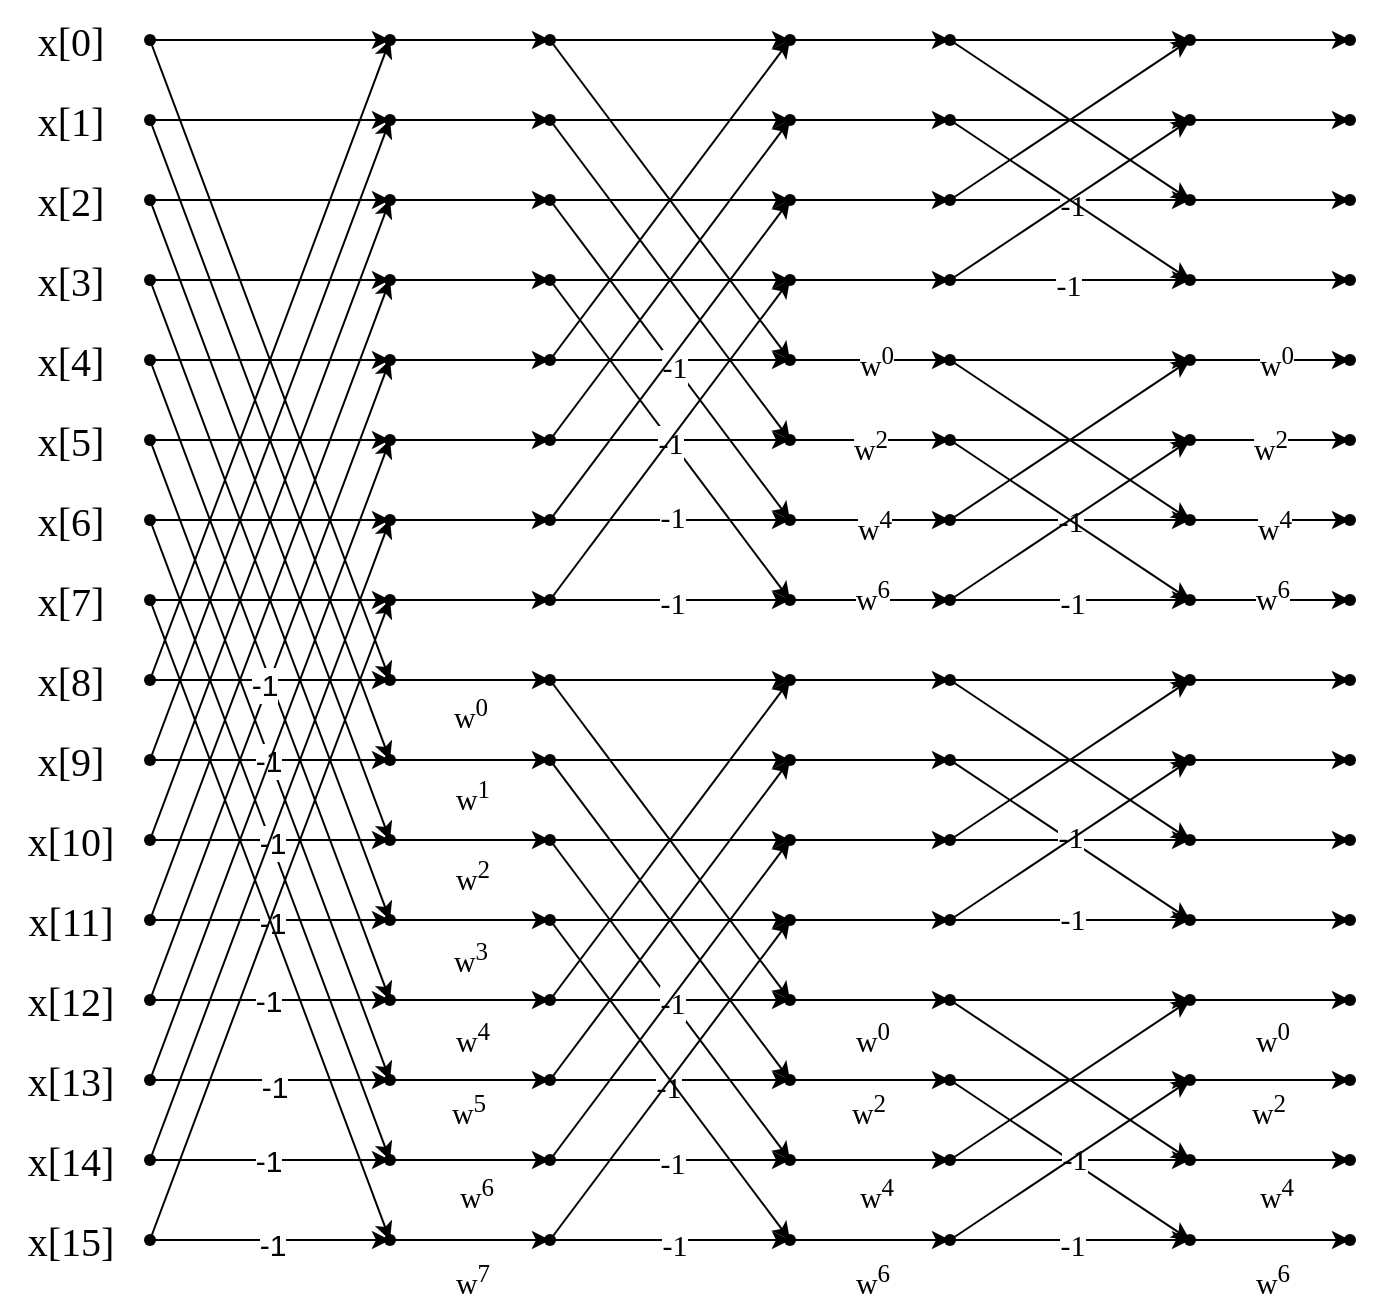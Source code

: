 <mxfile version="22.1.17" type="github">
  <diagram name="第 1 页" id="PlQmYlYMFUsXhehJsfZC">
    <mxGraphModel dx="1434" dy="746" grid="1" gridSize="10" guides="1" tooltips="1" connect="1" arrows="1" fold="1" page="1" pageScale="1" pageWidth="827" pageHeight="1169" math="0" shadow="0">
      <root>
        <mxCell id="0" />
        <mxCell id="1" parent="0" />
        <mxCell id="Fbb4tmbp8fCs58sTuZUb-35" style="edgeStyle=orthogonalEdgeStyle;rounded=0;orthogonalLoop=1;jettySize=auto;html=1;" edge="1" parent="1" source="Fbb4tmbp8fCs58sTuZUb-1" target="Fbb4tmbp8fCs58sTuZUb-17">
          <mxGeometry relative="1" as="geometry" />
        </mxCell>
        <mxCell id="Fbb4tmbp8fCs58sTuZUb-1" value="" style="shape=waypoint;sketch=0;size=6;pointerEvents=1;points=[];fillColor=none;resizable=0;rotatable=0;perimeter=centerPerimeter;snapToPoint=1;" vertex="1" parent="1">
          <mxGeometry x="190" y="110" width="20" height="20" as="geometry" />
        </mxCell>
        <mxCell id="Fbb4tmbp8fCs58sTuZUb-2" value="" style="shape=waypoint;sketch=0;size=6;pointerEvents=1;points=[];fillColor=none;resizable=0;rotatable=0;perimeter=centerPerimeter;snapToPoint=1;" vertex="1" parent="1">
          <mxGeometry x="190" y="230" width="20" height="20" as="geometry" />
        </mxCell>
        <mxCell id="Fbb4tmbp8fCs58sTuZUb-55" style="edgeStyle=none;shape=connector;rounded=0;orthogonalLoop=1;jettySize=auto;html=1;labelBackgroundColor=default;strokeColor=default;align=center;verticalAlign=middle;fontFamily=Helvetica;fontSize=11;fontColor=default;endArrow=classic;" edge="1" parent="1" source="Fbb4tmbp8fCs58sTuZUb-3" target="Fbb4tmbp8fCs58sTuZUb-19">
          <mxGeometry relative="1" as="geometry" />
        </mxCell>
        <mxCell id="Fbb4tmbp8fCs58sTuZUb-3" value="" style="shape=waypoint;sketch=0;size=6;pointerEvents=1;points=[];fillColor=none;resizable=0;rotatable=0;perimeter=centerPerimeter;snapToPoint=1;" vertex="1" parent="1">
          <mxGeometry x="190" y="190" width="20" height="20" as="geometry" />
        </mxCell>
        <mxCell id="Fbb4tmbp8fCs58sTuZUb-53" style="edgeStyle=orthogonalEdgeStyle;rounded=0;orthogonalLoop=1;jettySize=auto;html=1;" edge="1" parent="1" source="Fbb4tmbp8fCs58sTuZUb-4" target="Fbb4tmbp8fCs58sTuZUb-20">
          <mxGeometry relative="1" as="geometry" />
        </mxCell>
        <mxCell id="Fbb4tmbp8fCs58sTuZUb-54" style="rounded=0;orthogonalLoop=1;jettySize=auto;html=1;" edge="1" parent="1" source="Fbb4tmbp8fCs58sTuZUb-4" target="Fbb4tmbp8fCs58sTuZUb-28">
          <mxGeometry relative="1" as="geometry" />
        </mxCell>
        <mxCell id="Fbb4tmbp8fCs58sTuZUb-4" value="" style="shape=waypoint;sketch=0;size=6;pointerEvents=1;points=[];fillColor=none;resizable=0;rotatable=0;perimeter=centerPerimeter;snapToPoint=1;" vertex="1" parent="1">
          <mxGeometry x="190" y="150" width="20" height="20" as="geometry" />
        </mxCell>
        <mxCell id="Fbb4tmbp8fCs58sTuZUb-5" value="" style="shape=waypoint;sketch=0;size=6;pointerEvents=1;points=[];fillColor=none;resizable=0;rotatable=0;perimeter=centerPerimeter;snapToPoint=1;" vertex="1" parent="1">
          <mxGeometry x="190" y="270" width="20" height="20" as="geometry" />
        </mxCell>
        <mxCell id="Fbb4tmbp8fCs58sTuZUb-67" style="edgeStyle=none;shape=connector;rounded=0;orthogonalLoop=1;jettySize=auto;html=1;labelBackgroundColor=default;strokeColor=default;align=center;verticalAlign=middle;fontFamily=Helvetica;fontSize=11;fontColor=default;endArrow=classic;" edge="1" parent="1" source="Fbb4tmbp8fCs58sTuZUb-6" target="Fbb4tmbp8fCs58sTuZUb-22">
          <mxGeometry relative="1" as="geometry" />
        </mxCell>
        <mxCell id="Fbb4tmbp8fCs58sTuZUb-6" value="" style="shape=waypoint;sketch=0;size=6;pointerEvents=1;points=[];fillColor=none;resizable=0;rotatable=0;perimeter=centerPerimeter;snapToPoint=1;" vertex="1" parent="1">
          <mxGeometry x="190" y="390" width="20" height="20" as="geometry" />
        </mxCell>
        <mxCell id="Fbb4tmbp8fCs58sTuZUb-7" value="" style="shape=waypoint;sketch=0;size=6;pointerEvents=1;points=[];fillColor=none;resizable=0;rotatable=0;perimeter=centerPerimeter;snapToPoint=1;" vertex="1" parent="1">
          <mxGeometry x="190" y="350" width="20" height="20" as="geometry" />
        </mxCell>
        <mxCell id="Fbb4tmbp8fCs58sTuZUb-8" value="" style="shape=waypoint;sketch=0;size=6;pointerEvents=1;points=[];fillColor=none;resizable=0;rotatable=0;perimeter=centerPerimeter;snapToPoint=1;" vertex="1" parent="1">
          <mxGeometry x="190" y="310" width="20" height="20" as="geometry" />
        </mxCell>
        <mxCell id="Fbb4tmbp8fCs58sTuZUb-9" value="" style="shape=waypoint;sketch=0;size=6;pointerEvents=1;points=[];fillColor=none;resizable=0;rotatable=0;perimeter=centerPerimeter;snapToPoint=1;" vertex="1" parent="1">
          <mxGeometry x="190" y="430" width="20" height="20" as="geometry" />
        </mxCell>
        <mxCell id="Fbb4tmbp8fCs58sTuZUb-76" style="edgeStyle=none;shape=connector;rounded=0;orthogonalLoop=1;jettySize=auto;html=1;labelBackgroundColor=default;strokeColor=default;align=center;verticalAlign=middle;fontFamily=Helvetica;fontSize=11;fontColor=default;endArrow=classic;" edge="1" parent="1" source="Fbb4tmbp8fCs58sTuZUb-10" target="Fbb4tmbp8fCs58sTuZUb-26">
          <mxGeometry relative="1" as="geometry" />
        </mxCell>
        <mxCell id="Fbb4tmbp8fCs58sTuZUb-88" value="&lt;font style=&quot;font-size: 15px;&quot;&gt;-1&lt;/font&gt;" style="edgeLabel;html=1;align=center;verticalAlign=middle;resizable=0;points=[];fontSize=11;fontFamily=Helvetica;fontColor=default;" vertex="1" connectable="0" parent="Fbb4tmbp8fCs58sTuZUb-76">
          <mxGeometry x="0.017" y="-1" relative="1" as="geometry">
            <mxPoint as="offset" />
          </mxGeometry>
        </mxCell>
        <mxCell id="Fbb4tmbp8fCs58sTuZUb-10" value="" style="shape=waypoint;sketch=0;size=6;pointerEvents=1;points=[];fillColor=none;resizable=0;rotatable=0;perimeter=centerPerimeter;snapToPoint=1;" vertex="1" parent="1">
          <mxGeometry x="190" y="550" width="20" height="20" as="geometry" />
        </mxCell>
        <mxCell id="Fbb4tmbp8fCs58sTuZUb-72" style="edgeStyle=none;shape=connector;rounded=0;orthogonalLoop=1;jettySize=auto;html=1;labelBackgroundColor=default;strokeColor=default;align=center;verticalAlign=middle;fontFamily=Helvetica;fontSize=11;fontColor=default;endArrow=classic;" edge="1" parent="1" source="Fbb4tmbp8fCs58sTuZUb-11" target="Fbb4tmbp8fCs58sTuZUb-19">
          <mxGeometry relative="1" as="geometry" />
        </mxCell>
        <mxCell id="Fbb4tmbp8fCs58sTuZUb-11" value="" style="shape=waypoint;sketch=0;size=6;pointerEvents=1;points=[];fillColor=none;resizable=0;rotatable=0;perimeter=centerPerimeter;snapToPoint=1;" vertex="1" parent="1">
          <mxGeometry x="190" y="510" width="20" height="20" as="geometry" />
        </mxCell>
        <mxCell id="Fbb4tmbp8fCs58sTuZUb-12" value="" style="shape=waypoint;sketch=0;size=6;pointerEvents=1;points=[];fillColor=none;resizable=0;rotatable=0;perimeter=centerPerimeter;snapToPoint=1;" vertex="1" parent="1">
          <mxGeometry x="190" y="470" width="20" height="20" as="geometry" />
        </mxCell>
        <mxCell id="Fbb4tmbp8fCs58sTuZUb-77" style="edgeStyle=none;shape=connector;rounded=0;orthogonalLoop=1;jettySize=auto;html=1;labelBackgroundColor=default;strokeColor=default;align=center;verticalAlign=middle;fontFamily=Helvetica;fontSize=11;fontColor=default;endArrow=classic;" edge="1" parent="1" source="Fbb4tmbp8fCs58sTuZUb-13" target="Fbb4tmbp8fCs58sTuZUb-21">
          <mxGeometry relative="1" as="geometry" />
        </mxCell>
        <mxCell id="Fbb4tmbp8fCs58sTuZUb-13" value="" style="shape=waypoint;sketch=0;size=6;pointerEvents=1;points=[];fillColor=none;resizable=0;rotatable=0;perimeter=centerPerimeter;snapToPoint=1;" vertex="1" parent="1">
          <mxGeometry x="190" y="590" width="20" height="20" as="geometry" />
        </mxCell>
        <mxCell id="Fbb4tmbp8fCs58sTuZUb-83" style="edgeStyle=none;shape=connector;rounded=0;orthogonalLoop=1;jettySize=auto;html=1;labelBackgroundColor=default;strokeColor=default;align=center;verticalAlign=middle;fontFamily=Helvetica;fontSize=11;fontColor=default;endArrow=classic;" edge="1" parent="1" source="Fbb4tmbp8fCs58sTuZUb-14" target="Fbb4tmbp8fCs58sTuZUb-22">
          <mxGeometry relative="1" as="geometry" />
        </mxCell>
        <mxCell id="Fbb4tmbp8fCs58sTuZUb-14" value="" style="shape=waypoint;sketch=0;size=6;pointerEvents=1;points=[];fillColor=none;resizable=0;rotatable=0;perimeter=centerPerimeter;snapToPoint=1;" vertex="1" parent="1">
          <mxGeometry x="190" y="710" width="20" height="20" as="geometry" />
        </mxCell>
        <mxCell id="Fbb4tmbp8fCs58sTuZUb-15" value="" style="shape=waypoint;sketch=0;size=6;pointerEvents=1;points=[];fillColor=none;resizable=0;rotatable=0;perimeter=centerPerimeter;snapToPoint=1;" vertex="1" parent="1">
          <mxGeometry x="190" y="670" width="20" height="20" as="geometry" />
        </mxCell>
        <mxCell id="Fbb4tmbp8fCs58sTuZUb-80" style="edgeStyle=none;shape=connector;rounded=0;orthogonalLoop=1;jettySize=auto;html=1;labelBackgroundColor=default;strokeColor=default;align=center;verticalAlign=middle;fontFamily=Helvetica;fontSize=11;fontColor=default;endArrow=classic;" edge="1" parent="1" source="Fbb4tmbp8fCs58sTuZUb-16" target="Fbb4tmbp8fCs58sTuZUb-32">
          <mxGeometry relative="1" as="geometry" />
        </mxCell>
        <mxCell id="Fbb4tmbp8fCs58sTuZUb-90" value="&lt;font style=&quot;font-size: 15px;&quot;&gt;-1&lt;/font&gt;" style="edgeLabel;html=1;align=center;verticalAlign=middle;resizable=0;points=[];fontSize=11;fontFamily=Helvetica;fontColor=default;" vertex="1" connectable="0" parent="Fbb4tmbp8fCs58sTuZUb-80">
          <mxGeometry x="0.033" y="-3" relative="1" as="geometry">
            <mxPoint as="offset" />
          </mxGeometry>
        </mxCell>
        <mxCell id="Fbb4tmbp8fCs58sTuZUb-16" value="" style="shape=waypoint;sketch=0;size=6;pointerEvents=1;points=[];fillColor=none;resizable=0;rotatable=0;perimeter=centerPerimeter;snapToPoint=1;" vertex="1" parent="1">
          <mxGeometry x="190" y="630" width="20" height="20" as="geometry" />
        </mxCell>
        <mxCell id="Fbb4tmbp8fCs58sTuZUb-109" style="edgeStyle=none;shape=connector;rounded=0;orthogonalLoop=1;jettySize=auto;html=1;labelBackgroundColor=default;strokeColor=default;align=center;verticalAlign=middle;fontFamily=Helvetica;fontSize=11;fontColor=default;endArrow=classic;" edge="1" parent="1" source="Fbb4tmbp8fCs58sTuZUb-17" target="Fbb4tmbp8fCs58sTuZUb-93">
          <mxGeometry relative="1" as="geometry" />
        </mxCell>
        <mxCell id="Fbb4tmbp8fCs58sTuZUb-17" value="" style="shape=waypoint;sketch=0;size=6;pointerEvents=1;points=[];fillColor=none;resizable=0;rotatable=0;perimeter=centerPerimeter;snapToPoint=1;" vertex="1" parent="1">
          <mxGeometry x="310" y="110" width="20" height="20" as="geometry" />
        </mxCell>
        <mxCell id="Fbb4tmbp8fCs58sTuZUb-18" value="" style="shape=waypoint;sketch=0;size=6;pointerEvents=1;points=[];fillColor=none;resizable=0;rotatable=0;perimeter=centerPerimeter;snapToPoint=1;" vertex="1" parent="1">
          <mxGeometry x="310" y="230" width="20" height="20" as="geometry" />
        </mxCell>
        <mxCell id="Fbb4tmbp8fCs58sTuZUb-19" value="" style="shape=waypoint;sketch=0;size=6;pointerEvents=1;points=[];fillColor=none;resizable=0;rotatable=0;perimeter=centerPerimeter;snapToPoint=1;" vertex="1" parent="1">
          <mxGeometry x="310" y="190" width="20" height="20" as="geometry" />
        </mxCell>
        <mxCell id="Fbb4tmbp8fCs58sTuZUb-110" style="edgeStyle=none;shape=connector;rounded=0;orthogonalLoop=1;jettySize=auto;html=1;labelBackgroundColor=default;strokeColor=default;align=center;verticalAlign=middle;fontFamily=Helvetica;fontSize=11;fontColor=default;endArrow=classic;" edge="1" parent="1" source="Fbb4tmbp8fCs58sTuZUb-20" target="Fbb4tmbp8fCs58sTuZUb-96">
          <mxGeometry relative="1" as="geometry" />
        </mxCell>
        <mxCell id="Fbb4tmbp8fCs58sTuZUb-20" value="" style="shape=waypoint;sketch=0;size=6;pointerEvents=1;points=[];fillColor=none;resizable=0;rotatable=0;perimeter=centerPerimeter;snapToPoint=1;" vertex="1" parent="1">
          <mxGeometry x="310" y="150" width="20" height="20" as="geometry" />
        </mxCell>
        <mxCell id="Fbb4tmbp8fCs58sTuZUb-113" style="edgeStyle=none;shape=connector;rounded=0;orthogonalLoop=1;jettySize=auto;html=1;labelBackgroundColor=default;strokeColor=default;align=center;verticalAlign=middle;fontFamily=Helvetica;fontSize=11;fontColor=default;endArrow=classic;" edge="1" parent="1" source="Fbb4tmbp8fCs58sTuZUb-21" target="Fbb4tmbp8fCs58sTuZUb-97">
          <mxGeometry relative="1" as="geometry" />
        </mxCell>
        <mxCell id="Fbb4tmbp8fCs58sTuZUb-21" value="" style="shape=waypoint;sketch=0;size=6;pointerEvents=1;points=[];fillColor=none;resizable=0;rotatable=0;perimeter=centerPerimeter;snapToPoint=1;" vertex="1" parent="1">
          <mxGeometry x="310" y="270" width="20" height="20" as="geometry" />
        </mxCell>
        <mxCell id="Fbb4tmbp8fCs58sTuZUb-116" style="edgeStyle=none;shape=connector;rounded=0;orthogonalLoop=1;jettySize=auto;html=1;labelBackgroundColor=default;strokeColor=default;align=center;verticalAlign=middle;fontFamily=Helvetica;fontSize=11;fontColor=default;endArrow=classic;" edge="1" parent="1" source="Fbb4tmbp8fCs58sTuZUb-22" target="Fbb4tmbp8fCs58sTuZUb-98">
          <mxGeometry relative="1" as="geometry" />
        </mxCell>
        <mxCell id="Fbb4tmbp8fCs58sTuZUb-22" value="" style="shape=waypoint;sketch=0;size=6;pointerEvents=1;points=[];fillColor=none;resizable=0;rotatable=0;perimeter=centerPerimeter;snapToPoint=1;" vertex="1" parent="1">
          <mxGeometry x="310" y="390" width="20" height="20" as="geometry" />
        </mxCell>
        <mxCell id="Fbb4tmbp8fCs58sTuZUb-115" style="edgeStyle=none;shape=connector;rounded=0;orthogonalLoop=1;jettySize=auto;html=1;labelBackgroundColor=default;strokeColor=default;align=center;verticalAlign=middle;fontFamily=Helvetica;fontSize=11;fontColor=default;endArrow=classic;" edge="1" parent="1" source="Fbb4tmbp8fCs58sTuZUb-23" target="Fbb4tmbp8fCs58sTuZUb-99">
          <mxGeometry relative="1" as="geometry" />
        </mxCell>
        <mxCell id="Fbb4tmbp8fCs58sTuZUb-23" value="" style="shape=waypoint;sketch=0;size=6;pointerEvents=1;points=[];fillColor=none;resizable=0;rotatable=0;perimeter=centerPerimeter;snapToPoint=1;" vertex="1" parent="1">
          <mxGeometry x="310" y="350" width="20" height="20" as="geometry" />
        </mxCell>
        <mxCell id="Fbb4tmbp8fCs58sTuZUb-24" value="" style="shape=waypoint;sketch=0;size=6;pointerEvents=1;points=[];fillColor=none;resizable=0;rotatable=0;perimeter=centerPerimeter;snapToPoint=1;" vertex="1" parent="1">
          <mxGeometry x="310" y="310" width="20" height="20" as="geometry" />
        </mxCell>
        <mxCell id="Fbb4tmbp8fCs58sTuZUb-25" value="" style="shape=waypoint;sketch=0;size=6;pointerEvents=1;points=[];fillColor=none;resizable=0;rotatable=0;perimeter=centerPerimeter;snapToPoint=1;" vertex="1" parent="1">
          <mxGeometry x="310" y="430" width="20" height="20" as="geometry" />
        </mxCell>
        <mxCell id="Fbb4tmbp8fCs58sTuZUb-26" value="" style="shape=waypoint;sketch=0;size=6;pointerEvents=1;points=[];fillColor=none;resizable=0;rotatable=0;perimeter=centerPerimeter;snapToPoint=1;" vertex="1" parent="1">
          <mxGeometry x="310" y="550" width="20" height="20" as="geometry" />
        </mxCell>
        <mxCell id="Fbb4tmbp8fCs58sTuZUb-119" style="edgeStyle=none;shape=connector;rounded=0;orthogonalLoop=1;jettySize=auto;html=1;labelBackgroundColor=default;strokeColor=default;align=center;verticalAlign=middle;fontFamily=Helvetica;fontSize=11;fontColor=default;endArrow=classic;" edge="1" parent="1" source="Fbb4tmbp8fCs58sTuZUb-27" target="Fbb4tmbp8fCs58sTuZUb-103">
          <mxGeometry relative="1" as="geometry" />
        </mxCell>
        <mxCell id="Fbb4tmbp8fCs58sTuZUb-127" value="&lt;font style=&quot;font-size: 15px;&quot; face=&quot;Times New Roman&quot;&gt;w&lt;sup&gt;2&lt;/sup&gt;&lt;/font&gt;" style="edgeLabel;html=1;align=center;verticalAlign=top;resizable=0;points=[];fontSize=11;fontFamily=Helvetica;fontColor=default;labelPosition=center;verticalLabelPosition=bottom;" vertex="1" connectable="0" parent="Fbb4tmbp8fCs58sTuZUb-119">
          <mxGeometry x="0.025" y="-1" relative="1" as="geometry">
            <mxPoint as="offset" />
          </mxGeometry>
        </mxCell>
        <mxCell id="Fbb4tmbp8fCs58sTuZUb-27" value="" style="shape=waypoint;sketch=0;size=6;pointerEvents=1;points=[];fillColor=none;resizable=0;rotatable=0;perimeter=centerPerimeter;snapToPoint=1;" vertex="1" parent="1">
          <mxGeometry x="310" y="510" width="20" height="20" as="geometry" />
        </mxCell>
        <mxCell id="Fbb4tmbp8fCs58sTuZUb-28" value="" style="shape=waypoint;sketch=0;size=6;pointerEvents=1;points=[];fillColor=none;resizable=0;rotatable=0;perimeter=centerPerimeter;snapToPoint=1;" vertex="1" parent="1">
          <mxGeometry x="310" y="470" width="20" height="20" as="geometry" />
        </mxCell>
        <mxCell id="Fbb4tmbp8fCs58sTuZUb-29" value="" style="shape=waypoint;sketch=0;size=6;pointerEvents=1;points=[];fillColor=none;resizable=0;rotatable=0;perimeter=centerPerimeter;snapToPoint=1;" vertex="1" parent="1">
          <mxGeometry x="310" y="590" width="20" height="20" as="geometry" />
        </mxCell>
        <mxCell id="Fbb4tmbp8fCs58sTuZUb-30" value="" style="shape=waypoint;sketch=0;size=6;pointerEvents=1;points=[];fillColor=none;resizable=0;rotatable=0;perimeter=centerPerimeter;snapToPoint=1;" vertex="1" parent="1">
          <mxGeometry x="310" y="710" width="20" height="20" as="geometry" />
        </mxCell>
        <mxCell id="Fbb4tmbp8fCs58sTuZUb-123" style="edgeStyle=none;shape=connector;rounded=0;orthogonalLoop=1;jettySize=auto;html=1;labelBackgroundColor=default;strokeColor=default;align=center;verticalAlign=middle;fontFamily=Helvetica;fontSize=11;fontColor=default;endArrow=classic;" edge="1" parent="1" source="Fbb4tmbp8fCs58sTuZUb-31" target="Fbb4tmbp8fCs58sTuZUb-107">
          <mxGeometry relative="1" as="geometry" />
        </mxCell>
        <mxCell id="Fbb4tmbp8fCs58sTuZUb-132" value="&lt;font style=&quot;font-size: 15px;&quot; face=&quot;Times New Roman&quot;&gt;w&lt;sup&gt;6&lt;/sup&gt;&lt;/font&gt;" style="edgeLabel;html=1;align=center;verticalAlign=top;resizable=0;points=[];fontSize=11;fontFamily=Helvetica;fontColor=default;labelPosition=center;verticalLabelPosition=bottom;" vertex="1" connectable="0" parent="Fbb4tmbp8fCs58sTuZUb-123">
          <mxGeometry x="0.075" relative="1" as="geometry">
            <mxPoint as="offset" />
          </mxGeometry>
        </mxCell>
        <mxCell id="Fbb4tmbp8fCs58sTuZUb-31" value="" style="shape=waypoint;sketch=0;size=6;pointerEvents=1;points=[];fillColor=none;resizable=0;rotatable=0;perimeter=centerPerimeter;snapToPoint=1;" vertex="1" parent="1">
          <mxGeometry x="310" y="670" width="20" height="20" as="geometry" />
        </mxCell>
        <mxCell id="Fbb4tmbp8fCs58sTuZUb-32" value="" style="shape=waypoint;sketch=0;size=6;pointerEvents=1;points=[];fillColor=none;resizable=0;rotatable=0;perimeter=centerPerimeter;snapToPoint=1;" vertex="1" parent="1">
          <mxGeometry x="310" y="630" width="20" height="20" as="geometry" />
        </mxCell>
        <mxCell id="Fbb4tmbp8fCs58sTuZUb-36" value="&lt;font style=&quot;font-size: 20px;&quot; face=&quot;Times New Roman&quot;&gt;x[0]&lt;/font&gt;" style="text;html=1;align=center;verticalAlign=middle;resizable=0;points=[];autosize=1;strokeColor=none;fillColor=none;" vertex="1" parent="1">
          <mxGeometry x="130" y="100" width="60" height="40" as="geometry" />
        </mxCell>
        <mxCell id="Fbb4tmbp8fCs58sTuZUb-37" value="&lt;font style=&quot;font-size: 20px;&quot; face=&quot;Times New Roman&quot;&gt;x[1]&lt;/font&gt;" style="text;html=1;align=center;verticalAlign=middle;resizable=0;points=[];autosize=1;strokeColor=none;fillColor=none;" vertex="1" parent="1">
          <mxGeometry x="130" y="140" width="60" height="40" as="geometry" />
        </mxCell>
        <mxCell id="Fbb4tmbp8fCs58sTuZUb-38" value="&lt;font style=&quot;font-size: 20px;&quot; face=&quot;Times New Roman&quot;&gt;x[2]&lt;/font&gt;" style="text;html=1;align=center;verticalAlign=middle;resizable=0;points=[];autosize=1;strokeColor=none;fillColor=none;" vertex="1" parent="1">
          <mxGeometry x="130" y="180" width="60" height="40" as="geometry" />
        </mxCell>
        <mxCell id="Fbb4tmbp8fCs58sTuZUb-39" value="&lt;font style=&quot;font-size: 20px;&quot; face=&quot;Times New Roman&quot;&gt;x[3]&lt;/font&gt;" style="text;html=1;align=center;verticalAlign=middle;resizable=0;points=[];autosize=1;strokeColor=none;fillColor=none;" vertex="1" parent="1">
          <mxGeometry x="130" y="220" width="60" height="40" as="geometry" />
        </mxCell>
        <mxCell id="Fbb4tmbp8fCs58sTuZUb-40" value="&lt;font style=&quot;font-size: 20px;&quot; face=&quot;Times New Roman&quot;&gt;x[4]&lt;/font&gt;" style="text;html=1;align=center;verticalAlign=middle;resizable=0;points=[];autosize=1;strokeColor=none;fillColor=none;" vertex="1" parent="1">
          <mxGeometry x="130" y="260" width="60" height="40" as="geometry" />
        </mxCell>
        <mxCell id="Fbb4tmbp8fCs58sTuZUb-41" value="&lt;font style=&quot;font-size: 20px;&quot; face=&quot;Times New Roman&quot;&gt;x[5]&lt;/font&gt;" style="text;html=1;align=center;verticalAlign=middle;resizable=0;points=[];autosize=1;strokeColor=none;fillColor=none;" vertex="1" parent="1">
          <mxGeometry x="130" y="300" width="60" height="40" as="geometry" />
        </mxCell>
        <mxCell id="Fbb4tmbp8fCs58sTuZUb-42" value="&lt;font style=&quot;font-size: 20px;&quot; face=&quot;Times New Roman&quot;&gt;x[6]&lt;/font&gt;" style="text;html=1;align=center;verticalAlign=middle;resizable=0;points=[];autosize=1;strokeColor=none;fillColor=none;" vertex="1" parent="1">
          <mxGeometry x="130" y="340" width="60" height="40" as="geometry" />
        </mxCell>
        <mxCell id="Fbb4tmbp8fCs58sTuZUb-43" value="&lt;font style=&quot;font-size: 20px;&quot; face=&quot;Times New Roman&quot;&gt;x[7]&lt;/font&gt;" style="text;html=1;align=center;verticalAlign=middle;resizable=0;points=[];autosize=1;strokeColor=none;fillColor=none;" vertex="1" parent="1">
          <mxGeometry x="130" y="380" width="60" height="40" as="geometry" />
        </mxCell>
        <mxCell id="Fbb4tmbp8fCs58sTuZUb-44" value="&lt;font style=&quot;font-size: 20px;&quot; face=&quot;Times New Roman&quot;&gt;x[8]&lt;/font&gt;" style="text;html=1;align=center;verticalAlign=middle;resizable=0;points=[];autosize=1;strokeColor=none;fillColor=none;" vertex="1" parent="1">
          <mxGeometry x="130" y="420" width="60" height="40" as="geometry" />
        </mxCell>
        <mxCell id="Fbb4tmbp8fCs58sTuZUb-45" value="&lt;font style=&quot;font-size: 20px;&quot; face=&quot;Times New Roman&quot;&gt;x[9]&lt;/font&gt;" style="text;html=1;align=center;verticalAlign=middle;resizable=0;points=[];autosize=1;strokeColor=none;fillColor=none;" vertex="1" parent="1">
          <mxGeometry x="130" y="460" width="60" height="40" as="geometry" />
        </mxCell>
        <mxCell id="Fbb4tmbp8fCs58sTuZUb-46" value="&lt;font style=&quot;font-size: 20px;&quot; face=&quot;Times New Roman&quot;&gt;x[10]&lt;/font&gt;" style="text;html=1;align=center;verticalAlign=middle;resizable=0;points=[];autosize=1;strokeColor=none;fillColor=none;" vertex="1" parent="1">
          <mxGeometry x="125" y="500" width="70" height="40" as="geometry" />
        </mxCell>
        <mxCell id="Fbb4tmbp8fCs58sTuZUb-47" value="&lt;font style=&quot;font-size: 20px;&quot; face=&quot;Times New Roman&quot;&gt;x[11]&lt;/font&gt;" style="text;html=1;align=center;verticalAlign=middle;resizable=0;points=[];autosize=1;strokeColor=none;fillColor=none;" vertex="1" parent="1">
          <mxGeometry x="125" y="540" width="70" height="40" as="geometry" />
        </mxCell>
        <mxCell id="Fbb4tmbp8fCs58sTuZUb-48" value="&lt;font style=&quot;font-size: 20px;&quot; face=&quot;Times New Roman&quot;&gt;x[12]&lt;/font&gt;" style="text;html=1;align=center;verticalAlign=middle;resizable=0;points=[];autosize=1;strokeColor=none;fillColor=none;" vertex="1" parent="1">
          <mxGeometry x="125" y="580" width="70" height="40" as="geometry" />
        </mxCell>
        <mxCell id="Fbb4tmbp8fCs58sTuZUb-49" value="&lt;font style=&quot;font-size: 20px;&quot; face=&quot;Times New Roman&quot;&gt;x[13]&lt;/font&gt;" style="text;html=1;align=center;verticalAlign=middle;resizable=0;points=[];autosize=1;strokeColor=none;fillColor=none;" vertex="1" parent="1">
          <mxGeometry x="125" y="620" width="70" height="40" as="geometry" />
        </mxCell>
        <mxCell id="Fbb4tmbp8fCs58sTuZUb-50" value="&lt;font style=&quot;font-size: 20px;&quot; face=&quot;Times New Roman&quot;&gt;x[14]&lt;/font&gt;" style="text;html=1;align=center;verticalAlign=middle;resizable=0;points=[];autosize=1;strokeColor=none;fillColor=none;" vertex="1" parent="1">
          <mxGeometry x="125" y="660" width="70" height="40" as="geometry" />
        </mxCell>
        <mxCell id="Fbb4tmbp8fCs58sTuZUb-51" value="&lt;font style=&quot;font-size: 20px;&quot; face=&quot;Times New Roman&quot;&gt;x[15]&lt;/font&gt;" style="text;html=1;align=center;verticalAlign=middle;resizable=0;points=[];autosize=1;strokeColor=none;fillColor=none;" vertex="1" parent="1">
          <mxGeometry x="125" y="700" width="70" height="40" as="geometry" />
        </mxCell>
        <mxCell id="Fbb4tmbp8fCs58sTuZUb-52" style="rounded=0;orthogonalLoop=1;jettySize=auto;html=1;entryX=0.3;entryY=0.95;entryDx=0;entryDy=0;entryPerimeter=0;" edge="1" parent="1" source="Fbb4tmbp8fCs58sTuZUb-1" target="Fbb4tmbp8fCs58sTuZUb-25">
          <mxGeometry relative="1" as="geometry" />
        </mxCell>
        <mxCell id="Fbb4tmbp8fCs58sTuZUb-56" style="edgeStyle=none;shape=connector;rounded=0;orthogonalLoop=1;jettySize=auto;html=1;entryX=0.75;entryY=0.65;entryDx=0;entryDy=0;entryPerimeter=0;labelBackgroundColor=default;strokeColor=default;align=center;verticalAlign=middle;fontFamily=Helvetica;fontSize=11;fontColor=default;endArrow=classic;" edge="1" parent="1" source="Fbb4tmbp8fCs58sTuZUb-3" target="Fbb4tmbp8fCs58sTuZUb-27">
          <mxGeometry relative="1" as="geometry" />
        </mxCell>
        <mxCell id="Fbb4tmbp8fCs58sTuZUb-57" style="edgeStyle=none;shape=connector;rounded=0;orthogonalLoop=1;jettySize=auto;html=1;entryX=1;entryY=0.5;entryDx=0;entryDy=0;entryPerimeter=0;labelBackgroundColor=default;strokeColor=default;align=center;verticalAlign=middle;fontFamily=Helvetica;fontSize=11;fontColor=default;endArrow=classic;" edge="1" parent="1" source="Fbb4tmbp8fCs58sTuZUb-2" target="Fbb4tmbp8fCs58sTuZUb-18">
          <mxGeometry relative="1" as="geometry" />
        </mxCell>
        <mxCell id="Fbb4tmbp8fCs58sTuZUb-59" style="edgeStyle=none;shape=connector;rounded=0;orthogonalLoop=1;jettySize=auto;html=1;entryX=0.7;entryY=0.75;entryDx=0;entryDy=0;entryPerimeter=0;labelBackgroundColor=default;strokeColor=default;align=center;verticalAlign=middle;fontFamily=Helvetica;fontSize=11;fontColor=default;endArrow=classic;" edge="1" parent="1" source="Fbb4tmbp8fCs58sTuZUb-2" target="Fbb4tmbp8fCs58sTuZUb-26">
          <mxGeometry relative="1" as="geometry" />
        </mxCell>
        <mxCell id="Fbb4tmbp8fCs58sTuZUb-60" style="edgeStyle=none;shape=connector;rounded=0;orthogonalLoop=1;jettySize=auto;html=1;entryX=-0.05;entryY=0.7;entryDx=0;entryDy=0;entryPerimeter=0;labelBackgroundColor=default;strokeColor=default;align=center;verticalAlign=middle;fontFamily=Helvetica;fontSize=11;fontColor=default;endArrow=classic;" edge="1" parent="1" source="Fbb4tmbp8fCs58sTuZUb-5" target="Fbb4tmbp8fCs58sTuZUb-21">
          <mxGeometry relative="1" as="geometry" />
        </mxCell>
        <mxCell id="Fbb4tmbp8fCs58sTuZUb-61" style="edgeStyle=none;shape=connector;rounded=0;orthogonalLoop=1;jettySize=auto;html=1;entryX=0.25;entryY=0.6;entryDx=0;entryDy=0;entryPerimeter=0;labelBackgroundColor=default;strokeColor=default;align=center;verticalAlign=middle;fontFamily=Helvetica;fontSize=11;fontColor=default;endArrow=classic;" edge="1" parent="1" source="Fbb4tmbp8fCs58sTuZUb-5" target="Fbb4tmbp8fCs58sTuZUb-29">
          <mxGeometry relative="1" as="geometry" />
        </mxCell>
        <mxCell id="Fbb4tmbp8fCs58sTuZUb-62" style="edgeStyle=none;shape=connector;rounded=0;orthogonalLoop=1;jettySize=auto;html=1;entryX=0.25;entryY=0.65;entryDx=0;entryDy=0;entryPerimeter=0;labelBackgroundColor=default;strokeColor=default;align=center;verticalAlign=middle;fontFamily=Helvetica;fontSize=11;fontColor=default;endArrow=classic;" edge="1" parent="1" source="Fbb4tmbp8fCs58sTuZUb-8" target="Fbb4tmbp8fCs58sTuZUb-24">
          <mxGeometry relative="1" as="geometry" />
        </mxCell>
        <mxCell id="Fbb4tmbp8fCs58sTuZUb-63" style="edgeStyle=none;shape=connector;rounded=0;orthogonalLoop=1;jettySize=auto;html=1;entryX=0.3;entryY=0.6;entryDx=0;entryDy=0;entryPerimeter=0;labelBackgroundColor=default;strokeColor=default;align=center;verticalAlign=middle;fontFamily=Helvetica;fontSize=11;fontColor=default;endArrow=classic;" edge="1" parent="1" source="Fbb4tmbp8fCs58sTuZUb-8" target="Fbb4tmbp8fCs58sTuZUb-32">
          <mxGeometry relative="1" as="geometry" />
        </mxCell>
        <mxCell id="Fbb4tmbp8fCs58sTuZUb-64" style="edgeStyle=none;shape=connector;rounded=0;orthogonalLoop=1;jettySize=auto;html=1;entryX=0.1;entryY=0.45;entryDx=0;entryDy=0;entryPerimeter=0;labelBackgroundColor=default;strokeColor=default;align=center;verticalAlign=middle;fontFamily=Helvetica;fontSize=11;fontColor=default;endArrow=classic;" edge="1" parent="1" source="Fbb4tmbp8fCs58sTuZUb-7" target="Fbb4tmbp8fCs58sTuZUb-31">
          <mxGeometry relative="1" as="geometry" />
        </mxCell>
        <mxCell id="Fbb4tmbp8fCs58sTuZUb-65" style="edgeStyle=none;shape=connector;rounded=0;orthogonalLoop=1;jettySize=auto;html=1;entryX=0.35;entryY=0.8;entryDx=0;entryDy=0;entryPerimeter=0;labelBackgroundColor=default;strokeColor=default;align=center;verticalAlign=middle;fontFamily=Helvetica;fontSize=11;fontColor=default;endArrow=classic;" edge="1" parent="1" source="Fbb4tmbp8fCs58sTuZUb-7" target="Fbb4tmbp8fCs58sTuZUb-23">
          <mxGeometry relative="1" as="geometry" />
        </mxCell>
        <mxCell id="Fbb4tmbp8fCs58sTuZUb-66" style="edgeStyle=none;shape=connector;rounded=0;orthogonalLoop=1;jettySize=auto;html=1;entryX=0.75;entryY=0.4;entryDx=0;entryDy=0;entryPerimeter=0;labelBackgroundColor=default;strokeColor=default;align=center;verticalAlign=middle;fontFamily=Helvetica;fontSize=11;fontColor=default;endArrow=classic;" edge="1" parent="1" source="Fbb4tmbp8fCs58sTuZUb-6" target="Fbb4tmbp8fCs58sTuZUb-30">
          <mxGeometry relative="1" as="geometry" />
        </mxCell>
        <mxCell id="Fbb4tmbp8fCs58sTuZUb-68" style="edgeStyle=none;shape=connector;rounded=0;orthogonalLoop=1;jettySize=auto;html=1;entryX=0.65;entryY=0.2;entryDx=0;entryDy=0;entryPerimeter=0;labelBackgroundColor=default;strokeColor=default;align=center;verticalAlign=middle;fontFamily=Helvetica;fontSize=11;fontColor=default;endArrow=classic;" edge="1" parent="1" source="Fbb4tmbp8fCs58sTuZUb-9" target="Fbb4tmbp8fCs58sTuZUb-17">
          <mxGeometry relative="1" as="geometry" />
        </mxCell>
        <mxCell id="Fbb4tmbp8fCs58sTuZUb-69" style="edgeStyle=none;shape=connector;rounded=0;orthogonalLoop=1;jettySize=auto;html=1;entryX=1.2;entryY=0.95;entryDx=0;entryDy=0;entryPerimeter=0;labelBackgroundColor=default;strokeColor=default;align=center;verticalAlign=middle;fontFamily=Helvetica;fontSize=11;fontColor=default;endArrow=classic;" edge="1" parent="1" source="Fbb4tmbp8fCs58sTuZUb-9" target="Fbb4tmbp8fCs58sTuZUb-25">
          <mxGeometry relative="1" as="geometry" />
        </mxCell>
        <mxCell id="Fbb4tmbp8fCs58sTuZUb-85" value="&lt;font style=&quot;font-size: 15px;&quot;&gt;-1&lt;/font&gt;" style="edgeLabel;html=1;align=center;verticalAlign=middle;resizable=0;points=[];fontSize=11;fontFamily=Helvetica;fontColor=default;" vertex="1" connectable="0" parent="Fbb4tmbp8fCs58sTuZUb-69">
          <mxGeometry x="-0.05" y="-2" relative="1" as="geometry">
            <mxPoint as="offset" />
          </mxGeometry>
        </mxCell>
        <mxCell id="Fbb4tmbp8fCs58sTuZUb-70" style="edgeStyle=none;shape=connector;rounded=0;orthogonalLoop=1;jettySize=auto;html=1;entryX=0.8;entryY=0.25;entryDx=0;entryDy=0;entryPerimeter=0;labelBackgroundColor=default;strokeColor=default;align=center;verticalAlign=middle;fontFamily=Helvetica;fontSize=11;fontColor=default;endArrow=classic;" edge="1" parent="1" source="Fbb4tmbp8fCs58sTuZUb-12" target="Fbb4tmbp8fCs58sTuZUb-20">
          <mxGeometry relative="1" as="geometry" />
        </mxCell>
        <mxCell id="Fbb4tmbp8fCs58sTuZUb-71" style="edgeStyle=none;shape=connector;rounded=0;orthogonalLoop=1;jettySize=auto;html=1;entryX=0.75;entryY=0.7;entryDx=0;entryDy=0;entryPerimeter=0;labelBackgroundColor=default;strokeColor=default;align=center;verticalAlign=middle;fontFamily=Helvetica;fontSize=11;fontColor=default;endArrow=classic;" edge="1" parent="1" source="Fbb4tmbp8fCs58sTuZUb-12" target="Fbb4tmbp8fCs58sTuZUb-28">
          <mxGeometry relative="1" as="geometry" />
        </mxCell>
        <mxCell id="Fbb4tmbp8fCs58sTuZUb-86" value="&lt;font style=&quot;font-size: 15px;&quot;&gt;-1&lt;/font&gt;" style="edgeLabel;html=1;align=center;verticalAlign=middle;resizable=0;points=[];fontSize=11;fontFamily=Helvetica;fontColor=default;" vertex="1" connectable="0" parent="Fbb4tmbp8fCs58sTuZUb-71">
          <mxGeometry x="-0.017" relative="1" as="geometry">
            <mxPoint as="offset" />
          </mxGeometry>
        </mxCell>
        <mxCell id="Fbb4tmbp8fCs58sTuZUb-73" style="edgeStyle=none;shape=connector;rounded=0;orthogonalLoop=1;jettySize=auto;html=1;entryX=0.35;entryY=0.75;entryDx=0;entryDy=0;entryPerimeter=0;labelBackgroundColor=default;strokeColor=default;align=center;verticalAlign=middle;fontFamily=Helvetica;fontSize=11;fontColor=default;endArrow=classic;" edge="1" parent="1" source="Fbb4tmbp8fCs58sTuZUb-11" target="Fbb4tmbp8fCs58sTuZUb-27">
          <mxGeometry relative="1" as="geometry" />
        </mxCell>
        <mxCell id="Fbb4tmbp8fCs58sTuZUb-87" value="&lt;font style=&quot;font-size: 15px;&quot;&gt;-1&lt;/font&gt;" style="edgeLabel;html=1;align=center;verticalAlign=middle;resizable=0;points=[];fontSize=11;fontFamily=Helvetica;fontColor=default;" vertex="1" connectable="0" parent="Fbb4tmbp8fCs58sTuZUb-73">
          <mxGeometry x="0.017" y="-1" relative="1" as="geometry">
            <mxPoint as="offset" />
          </mxGeometry>
        </mxCell>
        <mxCell id="Fbb4tmbp8fCs58sTuZUb-75" style="edgeStyle=none;shape=connector;rounded=0;orthogonalLoop=1;jettySize=auto;html=1;entryX=0.3;entryY=0.6;entryDx=0;entryDy=0;entryPerimeter=0;labelBackgroundColor=default;strokeColor=default;align=center;verticalAlign=middle;fontFamily=Helvetica;fontSize=11;fontColor=default;endArrow=classic;" edge="1" parent="1" source="Fbb4tmbp8fCs58sTuZUb-10" target="Fbb4tmbp8fCs58sTuZUb-18">
          <mxGeometry relative="1" as="geometry" />
        </mxCell>
        <mxCell id="Fbb4tmbp8fCs58sTuZUb-78" style="edgeStyle=none;shape=connector;rounded=0;orthogonalLoop=1;jettySize=auto;html=1;entryX=0.6;entryY=0.75;entryDx=0;entryDy=0;entryPerimeter=0;labelBackgroundColor=default;strokeColor=default;align=center;verticalAlign=middle;fontFamily=Helvetica;fontSize=11;fontColor=default;endArrow=classic;" edge="1" parent="1" source="Fbb4tmbp8fCs58sTuZUb-13" target="Fbb4tmbp8fCs58sTuZUb-29">
          <mxGeometry relative="1" as="geometry" />
        </mxCell>
        <mxCell id="Fbb4tmbp8fCs58sTuZUb-89" value="&lt;font style=&quot;font-size: 15px;&quot;&gt;-1&lt;/font&gt;" style="edgeLabel;html=1;align=center;verticalAlign=middle;resizable=0;points=[];fontSize=11;fontFamily=Helvetica;fontColor=default;" vertex="1" connectable="0" parent="Fbb4tmbp8fCs58sTuZUb-78">
          <mxGeometry x="-0.017" relative="1" as="geometry">
            <mxPoint as="offset" />
          </mxGeometry>
        </mxCell>
        <mxCell id="Fbb4tmbp8fCs58sTuZUb-79" style="edgeStyle=none;shape=connector;rounded=0;orthogonalLoop=1;jettySize=auto;html=1;entryX=0.9;entryY=0.75;entryDx=0;entryDy=0;entryPerimeter=0;labelBackgroundColor=default;strokeColor=default;align=center;verticalAlign=middle;fontFamily=Helvetica;fontSize=11;fontColor=default;endArrow=classic;" edge="1" parent="1" source="Fbb4tmbp8fCs58sTuZUb-16" target="Fbb4tmbp8fCs58sTuZUb-24">
          <mxGeometry relative="1" as="geometry" />
        </mxCell>
        <mxCell id="Fbb4tmbp8fCs58sTuZUb-81" style="edgeStyle=none;shape=connector;rounded=0;orthogonalLoop=1;jettySize=auto;html=1;entryX=0.8;entryY=0.7;entryDx=0;entryDy=0;entryPerimeter=0;labelBackgroundColor=default;strokeColor=default;align=center;verticalAlign=middle;fontFamily=Helvetica;fontSize=11;fontColor=default;endArrow=classic;" edge="1" parent="1" source="Fbb4tmbp8fCs58sTuZUb-15" target="Fbb4tmbp8fCs58sTuZUb-23">
          <mxGeometry relative="1" as="geometry" />
        </mxCell>
        <mxCell id="Fbb4tmbp8fCs58sTuZUb-82" style="edgeStyle=none;shape=connector;rounded=0;orthogonalLoop=1;jettySize=auto;html=1;entryX=0.75;entryY=0.55;entryDx=0;entryDy=0;entryPerimeter=0;labelBackgroundColor=default;strokeColor=default;align=center;verticalAlign=middle;fontFamily=Helvetica;fontSize=11;fontColor=default;endArrow=classic;" edge="1" parent="1" source="Fbb4tmbp8fCs58sTuZUb-15" target="Fbb4tmbp8fCs58sTuZUb-31">
          <mxGeometry relative="1" as="geometry" />
        </mxCell>
        <mxCell id="Fbb4tmbp8fCs58sTuZUb-91" value="&lt;font style=&quot;font-size: 15px;&quot;&gt;-1&lt;/font&gt;" style="edgeLabel;html=1;align=center;verticalAlign=middle;resizable=0;points=[];fontSize=11;fontFamily=Helvetica;fontColor=default;" vertex="1" connectable="0" parent="Fbb4tmbp8fCs58sTuZUb-82">
          <mxGeometry x="-0.017" relative="1" as="geometry">
            <mxPoint as="offset" />
          </mxGeometry>
        </mxCell>
        <mxCell id="Fbb4tmbp8fCs58sTuZUb-84" style="edgeStyle=none;shape=connector;rounded=0;orthogonalLoop=1;jettySize=auto;html=1;entryX=0.2;entryY=0.85;entryDx=0;entryDy=0;entryPerimeter=0;labelBackgroundColor=default;strokeColor=default;align=center;verticalAlign=middle;fontFamily=Helvetica;fontSize=11;fontColor=default;endArrow=classic;" edge="1" parent="1" source="Fbb4tmbp8fCs58sTuZUb-14" target="Fbb4tmbp8fCs58sTuZUb-30">
          <mxGeometry relative="1" as="geometry" />
        </mxCell>
        <mxCell id="Fbb4tmbp8fCs58sTuZUb-92" value="&lt;font style=&quot;font-size: 15px;&quot;&gt;-1&lt;/font&gt;" style="edgeLabel;html=1;align=center;verticalAlign=middle;resizable=0;points=[];fontSize=11;fontFamily=Helvetica;fontColor=default;" vertex="1" connectable="0" parent="Fbb4tmbp8fCs58sTuZUb-84">
          <mxGeometry x="0.017" y="-2" relative="1" as="geometry">
            <mxPoint as="offset" />
          </mxGeometry>
        </mxCell>
        <mxCell id="Fbb4tmbp8fCs58sTuZUb-93" value="" style="shape=waypoint;sketch=0;size=6;pointerEvents=1;points=[];fillColor=none;resizable=0;rotatable=0;perimeter=centerPerimeter;snapToPoint=1;" vertex="1" parent="1">
          <mxGeometry x="390" y="110" width="20" height="20" as="geometry" />
        </mxCell>
        <mxCell id="Fbb4tmbp8fCs58sTuZUb-94" value="" style="shape=waypoint;sketch=0;size=6;pointerEvents=1;points=[];fillColor=none;resizable=0;rotatable=0;perimeter=centerPerimeter;snapToPoint=1;" vertex="1" parent="1">
          <mxGeometry x="390" y="230" width="20" height="20" as="geometry" />
        </mxCell>
        <mxCell id="Fbb4tmbp8fCs58sTuZUb-95" value="" style="shape=waypoint;sketch=0;size=6;pointerEvents=1;points=[];fillColor=none;resizable=0;rotatable=0;perimeter=centerPerimeter;snapToPoint=1;" vertex="1" parent="1">
          <mxGeometry x="390" y="190" width="20" height="20" as="geometry" />
        </mxCell>
        <mxCell id="Fbb4tmbp8fCs58sTuZUb-153" style="edgeStyle=none;shape=connector;rounded=0;orthogonalLoop=1;jettySize=auto;html=1;labelBackgroundColor=default;strokeColor=default;align=center;verticalAlign=middle;fontFamily=Helvetica;fontSize=11;fontColor=default;endArrow=classic;" edge="1" parent="1" source="Fbb4tmbp8fCs58sTuZUb-96" target="Fbb4tmbp8fCs58sTuZUb-142">
          <mxGeometry relative="1" as="geometry" />
        </mxCell>
        <mxCell id="Fbb4tmbp8fCs58sTuZUb-96" value="" style="shape=waypoint;sketch=0;size=6;pointerEvents=1;points=[];fillColor=none;resizable=0;rotatable=0;perimeter=centerPerimeter;snapToPoint=1;" vertex="1" parent="1">
          <mxGeometry x="390" y="150" width="20" height="20" as="geometry" />
        </mxCell>
        <mxCell id="Fbb4tmbp8fCs58sTuZUb-159" style="edgeStyle=none;shape=connector;rounded=0;orthogonalLoop=1;jettySize=auto;html=1;labelBackgroundColor=default;strokeColor=default;align=center;verticalAlign=middle;fontFamily=Helvetica;fontSize=11;fontColor=default;endArrow=classic;" edge="1" parent="1" source="Fbb4tmbp8fCs58sTuZUb-97" target="Fbb4tmbp8fCs58sTuZUb-135">
          <mxGeometry relative="1" as="geometry" />
        </mxCell>
        <mxCell id="Fbb4tmbp8fCs58sTuZUb-97" value="" style="shape=waypoint;sketch=0;size=6;pointerEvents=1;points=[];fillColor=none;resizable=0;rotatable=0;perimeter=centerPerimeter;snapToPoint=1;" vertex="1" parent="1">
          <mxGeometry x="390" y="270" width="20" height="20" as="geometry" />
        </mxCell>
        <mxCell id="Fbb4tmbp8fCs58sTuZUb-98" value="" style="shape=waypoint;sketch=0;size=6;pointerEvents=1;points=[];fillColor=none;resizable=0;rotatable=0;perimeter=centerPerimeter;snapToPoint=1;" vertex="1" parent="1">
          <mxGeometry x="390" y="390" width="20" height="20" as="geometry" />
        </mxCell>
        <mxCell id="Fbb4tmbp8fCs58sTuZUb-164" style="edgeStyle=none;shape=connector;rounded=0;orthogonalLoop=1;jettySize=auto;html=1;labelBackgroundColor=default;strokeColor=default;align=center;verticalAlign=middle;fontFamily=Helvetica;fontSize=11;fontColor=default;endArrow=classic;" edge="1" parent="1" source="Fbb4tmbp8fCs58sTuZUb-99">
          <mxGeometry relative="1" as="geometry">
            <mxPoint x="520" y="360" as="targetPoint" />
          </mxGeometry>
        </mxCell>
        <mxCell id="Fbb4tmbp8fCs58sTuZUb-187" value="&lt;font style=&quot;font-size: 15px;&quot; face=&quot;Times New Roman&quot;&gt;-1&lt;/font&gt;" style="edgeLabel;html=1;align=center;verticalAlign=middle;resizable=0;points=[];fontSize=11;fontFamily=Helvetica;fontColor=default;" vertex="1" connectable="0" parent="Fbb4tmbp8fCs58sTuZUb-164">
          <mxGeometry x="0.017" y="2" relative="1" as="geometry">
            <mxPoint as="offset" />
          </mxGeometry>
        </mxCell>
        <mxCell id="Fbb4tmbp8fCs58sTuZUb-99" value="" style="shape=waypoint;sketch=0;size=6;pointerEvents=1;points=[];fillColor=none;resizable=0;rotatable=0;perimeter=centerPerimeter;snapToPoint=1;" vertex="1" parent="1">
          <mxGeometry x="390" y="350" width="20" height="20" as="geometry" />
        </mxCell>
        <mxCell id="Fbb4tmbp8fCs58sTuZUb-100" value="" style="shape=waypoint;sketch=0;size=6;pointerEvents=1;points=[];fillColor=none;resizable=0;rotatable=0;perimeter=centerPerimeter;snapToPoint=1;" vertex="1" parent="1">
          <mxGeometry x="390" y="310" width="20" height="20" as="geometry" />
        </mxCell>
        <mxCell id="Fbb4tmbp8fCs58sTuZUb-101" value="" style="shape=waypoint;sketch=0;size=6;pointerEvents=1;points=[];fillColor=none;resizable=0;rotatable=0;perimeter=centerPerimeter;snapToPoint=1;" vertex="1" parent="1">
          <mxGeometry x="390" y="430" width="20" height="20" as="geometry" />
        </mxCell>
        <mxCell id="Fbb4tmbp8fCs58sTuZUb-102" value="" style="shape=waypoint;sketch=0;size=6;pointerEvents=1;points=[];fillColor=none;resizable=0;rotatable=0;perimeter=centerPerimeter;snapToPoint=1;" vertex="1" parent="1">
          <mxGeometry x="390" y="550" width="20" height="20" as="geometry" />
        </mxCell>
        <mxCell id="Fbb4tmbp8fCs58sTuZUb-172" style="edgeStyle=none;shape=connector;rounded=0;orthogonalLoop=1;jettySize=auto;html=1;labelBackgroundColor=default;strokeColor=default;align=center;verticalAlign=middle;fontFamily=Helvetica;fontSize=11;fontColor=default;endArrow=classic;" edge="1" parent="1" source="Fbb4tmbp8fCs58sTuZUb-103" target="Fbb4tmbp8fCs58sTuZUb-149">
          <mxGeometry relative="1" as="geometry" />
        </mxCell>
        <mxCell id="Fbb4tmbp8fCs58sTuZUb-103" value="" style="shape=waypoint;sketch=0;size=6;pointerEvents=1;points=[];fillColor=none;resizable=0;rotatable=0;perimeter=centerPerimeter;snapToPoint=1;" vertex="1" parent="1">
          <mxGeometry x="390" y="510" width="20" height="20" as="geometry" />
        </mxCell>
        <mxCell id="Fbb4tmbp8fCs58sTuZUb-170" style="edgeStyle=none;shape=connector;rounded=0;orthogonalLoop=1;jettySize=auto;html=1;labelBackgroundColor=default;strokeColor=default;align=center;verticalAlign=middle;fontFamily=Helvetica;fontSize=11;fontColor=default;endArrow=classic;" edge="1" parent="1" source="Fbb4tmbp8fCs58sTuZUb-104" target="Fbb4tmbp8fCs58sTuZUb-150">
          <mxGeometry relative="1" as="geometry" />
        </mxCell>
        <mxCell id="Fbb4tmbp8fCs58sTuZUb-104" value="" style="shape=waypoint;sketch=0;size=6;pointerEvents=1;points=[];fillColor=none;resizable=0;rotatable=0;perimeter=centerPerimeter;snapToPoint=1;" vertex="1" parent="1">
          <mxGeometry x="390" y="470" width="20" height="20" as="geometry" />
        </mxCell>
        <mxCell id="Fbb4tmbp8fCs58sTuZUb-105" value="" style="shape=waypoint;sketch=0;size=6;pointerEvents=1;points=[];fillColor=none;resizable=0;rotatable=0;perimeter=centerPerimeter;snapToPoint=1;" vertex="1" parent="1">
          <mxGeometry x="390" y="590" width="20" height="20" as="geometry" />
        </mxCell>
        <mxCell id="Fbb4tmbp8fCs58sTuZUb-106" value="" style="shape=waypoint;sketch=0;size=6;pointerEvents=1;points=[];fillColor=none;resizable=0;rotatable=0;perimeter=centerPerimeter;snapToPoint=1;" vertex="1" parent="1">
          <mxGeometry x="390" y="710" width="20" height="20" as="geometry" />
        </mxCell>
        <mxCell id="Fbb4tmbp8fCs58sTuZUb-107" value="" style="shape=waypoint;sketch=0;size=6;pointerEvents=1;points=[];fillColor=none;resizable=0;rotatable=0;perimeter=centerPerimeter;snapToPoint=1;" vertex="1" parent="1">
          <mxGeometry x="390" y="670" width="20" height="20" as="geometry" />
        </mxCell>
        <mxCell id="Fbb4tmbp8fCs58sTuZUb-179" style="edgeStyle=none;shape=connector;rounded=0;orthogonalLoop=1;jettySize=auto;html=1;labelBackgroundColor=default;strokeColor=default;align=center;verticalAlign=middle;fontFamily=Helvetica;fontSize=11;fontColor=default;endArrow=classic;" edge="1" parent="1" source="Fbb4tmbp8fCs58sTuZUb-108" target="Fbb4tmbp8fCs58sTuZUb-146">
          <mxGeometry relative="1" as="geometry" />
        </mxCell>
        <mxCell id="Fbb4tmbp8fCs58sTuZUb-180" style="edgeStyle=none;shape=connector;rounded=0;orthogonalLoop=1;jettySize=auto;html=1;labelBackgroundColor=default;strokeColor=default;align=center;verticalAlign=middle;fontFamily=Helvetica;fontSize=11;fontColor=default;endArrow=classic;" edge="1" parent="1" source="Fbb4tmbp8fCs58sTuZUb-108" target="Fbb4tmbp8fCs58sTuZUb-150">
          <mxGeometry relative="1" as="geometry" />
        </mxCell>
        <mxCell id="Fbb4tmbp8fCs58sTuZUb-190" value="&lt;font style=&quot;font-size: 15px;&quot; face=&quot;Times New Roman&quot;&gt;-1&lt;/font&gt;" style="edgeLabel;html=1;align=center;verticalAlign=middle;resizable=0;points=[];fontSize=11;fontFamily=Helvetica;fontColor=default;" vertex="1" connectable="0" parent="Fbb4tmbp8fCs58sTuZUb-180">
          <mxGeometry x="-0.017" y="-3" relative="1" as="geometry">
            <mxPoint as="offset" />
          </mxGeometry>
        </mxCell>
        <mxCell id="Fbb4tmbp8fCs58sTuZUb-108" value="" style="shape=waypoint;sketch=0;size=6;pointerEvents=1;points=[];fillColor=none;resizable=0;rotatable=0;perimeter=centerPerimeter;snapToPoint=1;" vertex="1" parent="1">
          <mxGeometry x="390" y="630" width="20" height="20" as="geometry" />
        </mxCell>
        <mxCell id="Fbb4tmbp8fCs58sTuZUb-111" style="edgeStyle=none;shape=connector;rounded=0;orthogonalLoop=1;jettySize=auto;html=1;entryX=0.05;entryY=0.5;entryDx=0;entryDy=0;entryPerimeter=0;labelBackgroundColor=default;strokeColor=default;align=center;verticalAlign=middle;fontFamily=Helvetica;fontSize=11;fontColor=default;endArrow=classic;" edge="1" parent="1" source="Fbb4tmbp8fCs58sTuZUb-19" target="Fbb4tmbp8fCs58sTuZUb-95">
          <mxGeometry relative="1" as="geometry" />
        </mxCell>
        <mxCell id="Fbb4tmbp8fCs58sTuZUb-112" style="edgeStyle=none;shape=connector;rounded=0;orthogonalLoop=1;jettySize=auto;html=1;entryX=-0.1;entryY=0.35;entryDx=0;entryDy=0;entryPerimeter=0;labelBackgroundColor=default;strokeColor=default;align=center;verticalAlign=middle;fontFamily=Helvetica;fontSize=11;fontColor=default;endArrow=classic;" edge="1" parent="1" source="Fbb4tmbp8fCs58sTuZUb-18" target="Fbb4tmbp8fCs58sTuZUb-94">
          <mxGeometry relative="1" as="geometry" />
        </mxCell>
        <mxCell id="Fbb4tmbp8fCs58sTuZUb-114" style="edgeStyle=none;shape=connector;rounded=0;orthogonalLoop=1;jettySize=auto;html=1;entryX=0.75;entryY=0.45;entryDx=0;entryDy=0;entryPerimeter=0;labelBackgroundColor=default;strokeColor=default;align=center;verticalAlign=middle;fontFamily=Helvetica;fontSize=11;fontColor=default;endArrow=classic;" edge="1" parent="1" source="Fbb4tmbp8fCs58sTuZUb-24" target="Fbb4tmbp8fCs58sTuZUb-100">
          <mxGeometry relative="1" as="geometry" />
        </mxCell>
        <mxCell id="Fbb4tmbp8fCs58sTuZUb-117" style="edgeStyle=none;shape=connector;rounded=0;orthogonalLoop=1;jettySize=auto;html=1;entryX=0.2;entryY=0.5;entryDx=0;entryDy=0;entryPerimeter=0;labelBackgroundColor=default;strokeColor=default;align=center;verticalAlign=middle;fontFamily=Helvetica;fontSize=11;fontColor=default;endArrow=classic;" edge="1" parent="1" source="Fbb4tmbp8fCs58sTuZUb-25" target="Fbb4tmbp8fCs58sTuZUb-101">
          <mxGeometry relative="1" as="geometry" />
        </mxCell>
        <mxCell id="Fbb4tmbp8fCs58sTuZUb-125" value="&lt;font face=&quot;Times New Roman&quot; style=&quot;font-size: 15px;&quot;&gt;w&lt;sup&gt;0&lt;/sup&gt;&lt;/font&gt;" style="edgeLabel;html=1;align=center;verticalAlign=top;resizable=0;points=[];fontSize=11;fontFamily=Helvetica;fontColor=default;labelPosition=center;verticalLabelPosition=bottom;" vertex="1" connectable="0" parent="Fbb4tmbp8fCs58sTuZUb-117">
          <mxGeometry relative="1" as="geometry">
            <mxPoint as="offset" />
          </mxGeometry>
        </mxCell>
        <mxCell id="Fbb4tmbp8fCs58sTuZUb-118" style="edgeStyle=none;shape=connector;rounded=0;orthogonalLoop=1;jettySize=auto;html=1;entryX=0.2;entryY=0.6;entryDx=0;entryDy=0;entryPerimeter=0;labelBackgroundColor=default;strokeColor=default;align=center;verticalAlign=middle;fontFamily=Helvetica;fontSize=11;fontColor=default;endArrow=classic;" edge="1" parent="1" source="Fbb4tmbp8fCs58sTuZUb-28" target="Fbb4tmbp8fCs58sTuZUb-104">
          <mxGeometry relative="1" as="geometry" />
        </mxCell>
        <mxCell id="Fbb4tmbp8fCs58sTuZUb-126" value="&lt;font style=&quot;font-size: 15px;&quot; face=&quot;Times New Roman&quot;&gt;w&lt;sup&gt;1&lt;/sup&gt;&lt;/font&gt;" style="edgeLabel;html=1;align=center;verticalAlign=top;resizable=0;points=[];fontSize=11;fontFamily=Helvetica;fontColor=default;labelPosition=center;verticalLabelPosition=bottom;" vertex="1" connectable="0" parent="Fbb4tmbp8fCs58sTuZUb-118">
          <mxGeometry x="0.025" y="-1" relative="1" as="geometry">
            <mxPoint as="offset" />
          </mxGeometry>
        </mxCell>
        <mxCell id="Fbb4tmbp8fCs58sTuZUb-120" style="edgeStyle=none;shape=connector;rounded=0;orthogonalLoop=1;jettySize=auto;html=1;entryX=0.4;entryY=0.75;entryDx=0;entryDy=0;entryPerimeter=0;labelBackgroundColor=default;strokeColor=default;align=center;verticalAlign=middle;fontFamily=Helvetica;fontSize=11;fontColor=default;endArrow=classic;" edge="1" parent="1" source="Fbb4tmbp8fCs58sTuZUb-26" target="Fbb4tmbp8fCs58sTuZUb-102">
          <mxGeometry relative="1" as="geometry" />
        </mxCell>
        <mxCell id="Fbb4tmbp8fCs58sTuZUb-128" value="&lt;font style=&quot;font-size: 15px;&quot; face=&quot;Times New Roman&quot;&gt;w&lt;sup&gt;3&lt;/sup&gt;&lt;/font&gt;" style="edgeLabel;html=1;align=center;verticalAlign=top;resizable=0;points=[];fontSize=11;fontFamily=Helvetica;fontColor=default;labelPosition=center;verticalLabelPosition=bottom;" vertex="1" connectable="0" parent="Fbb4tmbp8fCs58sTuZUb-120">
          <mxGeometry y="-2" relative="1" as="geometry">
            <mxPoint as="offset" />
          </mxGeometry>
        </mxCell>
        <mxCell id="Fbb4tmbp8fCs58sTuZUb-121" style="edgeStyle=none;shape=connector;rounded=0;orthogonalLoop=1;jettySize=auto;html=1;entryX=0.25;entryY=0.6;entryDx=0;entryDy=0;entryPerimeter=0;labelBackgroundColor=default;strokeColor=default;align=center;verticalAlign=middle;fontFamily=Helvetica;fontSize=11;fontColor=default;endArrow=classic;" edge="1" parent="1" source="Fbb4tmbp8fCs58sTuZUb-29" target="Fbb4tmbp8fCs58sTuZUb-105">
          <mxGeometry relative="1" as="geometry" />
        </mxCell>
        <mxCell id="Fbb4tmbp8fCs58sTuZUb-129" value="&lt;font style=&quot;font-size: 15px;&quot; face=&quot;Times New Roman&quot;&gt;w&lt;sup&gt;4&lt;/sup&gt;&lt;/font&gt;" style="edgeLabel;html=1;align=center;verticalAlign=top;resizable=0;points=[];fontSize=11;fontFamily=Helvetica;fontColor=default;labelPosition=center;verticalLabelPosition=bottom;" vertex="1" connectable="0" parent="Fbb4tmbp8fCs58sTuZUb-121">
          <mxGeometry x="0.025" y="-2" relative="1" as="geometry">
            <mxPoint as="offset" />
          </mxGeometry>
        </mxCell>
        <mxCell id="Fbb4tmbp8fCs58sTuZUb-122" style="edgeStyle=none;shape=connector;rounded=0;orthogonalLoop=1;jettySize=auto;html=1;entryX=0.2;entryY=0.45;entryDx=0;entryDy=0;entryPerimeter=0;labelBackgroundColor=default;strokeColor=default;align=center;verticalAlign=middle;fontFamily=Helvetica;fontSize=11;fontColor=default;endArrow=classic;" edge="1" parent="1" source="Fbb4tmbp8fCs58sTuZUb-32" target="Fbb4tmbp8fCs58sTuZUb-108">
          <mxGeometry relative="1" as="geometry" />
        </mxCell>
        <mxCell id="Fbb4tmbp8fCs58sTuZUb-131" value="&lt;font style=&quot;font-size: 15px;&quot; face=&quot;Times New Roman&quot;&gt;w&lt;sup&gt;5&lt;/sup&gt;&lt;/font&gt;" style="edgeLabel;html=1;align=center;verticalAlign=top;resizable=0;points=[];fontSize=11;fontFamily=Helvetica;fontColor=default;labelPosition=center;verticalLabelPosition=bottom;" vertex="1" connectable="0" parent="Fbb4tmbp8fCs58sTuZUb-122">
          <mxGeometry x="-0.025" y="2" relative="1" as="geometry">
            <mxPoint as="offset" />
          </mxGeometry>
        </mxCell>
        <mxCell id="Fbb4tmbp8fCs58sTuZUb-124" style="edgeStyle=none;shape=connector;rounded=0;orthogonalLoop=1;jettySize=auto;html=1;entryX=-0.15;entryY=0.5;entryDx=0;entryDy=0;entryPerimeter=0;labelBackgroundColor=default;strokeColor=default;align=center;verticalAlign=middle;fontFamily=Helvetica;fontSize=11;fontColor=default;endArrow=classic;" edge="1" parent="1" source="Fbb4tmbp8fCs58sTuZUb-30" target="Fbb4tmbp8fCs58sTuZUb-106">
          <mxGeometry relative="1" as="geometry" />
        </mxCell>
        <mxCell id="Fbb4tmbp8fCs58sTuZUb-133" value="&lt;font style=&quot;font-size: 15px;&quot; face=&quot;Times New Roman&quot;&gt;w&lt;sup&gt;7&lt;/sup&gt;&lt;/font&gt;" style="edgeLabel;html=1;align=center;verticalAlign=top;resizable=0;points=[];fontSize=11;fontFamily=Helvetica;fontColor=default;labelPosition=center;verticalLabelPosition=bottom;" vertex="1" connectable="0" parent="Fbb4tmbp8fCs58sTuZUb-124">
          <mxGeometry x="0.025" y="-3" relative="1" as="geometry">
            <mxPoint as="offset" />
          </mxGeometry>
        </mxCell>
        <mxCell id="Fbb4tmbp8fCs58sTuZUb-135" value="" style="shape=waypoint;sketch=0;size=6;pointerEvents=1;points=[];fillColor=none;resizable=0;rotatable=0;perimeter=centerPerimeter;snapToPoint=1;" vertex="1" parent="1">
          <mxGeometry x="510" y="110" width="20" height="20" as="geometry" />
        </mxCell>
        <mxCell id="Fbb4tmbp8fCs58sTuZUb-136" value="" style="shape=waypoint;sketch=0;size=6;pointerEvents=1;points=[];fillColor=none;resizable=0;rotatable=0;perimeter=centerPerimeter;snapToPoint=1;" vertex="1" parent="1">
          <mxGeometry x="510" y="230" width="20" height="20" as="geometry" />
        </mxCell>
        <mxCell id="Fbb4tmbp8fCs58sTuZUb-137" value="" style="shape=waypoint;sketch=0;size=6;pointerEvents=1;points=[];fillColor=none;resizable=0;rotatable=0;perimeter=centerPerimeter;snapToPoint=1;" vertex="1" parent="1">
          <mxGeometry x="510" y="190" width="20" height="20" as="geometry" />
        </mxCell>
        <mxCell id="Fbb4tmbp8fCs58sTuZUb-138" value="" style="shape=waypoint;sketch=0;size=6;pointerEvents=1;points=[];fillColor=none;resizable=0;rotatable=0;perimeter=centerPerimeter;snapToPoint=1;" vertex="1" parent="1">
          <mxGeometry x="510" y="150" width="20" height="20" as="geometry" />
        </mxCell>
        <mxCell id="Fbb4tmbp8fCs58sTuZUb-139" value="" style="shape=waypoint;sketch=0;size=6;pointerEvents=1;points=[];fillColor=none;resizable=0;rotatable=0;perimeter=centerPerimeter;snapToPoint=1;" vertex="1" parent="1">
          <mxGeometry x="510" y="270" width="20" height="20" as="geometry" />
        </mxCell>
        <mxCell id="Fbb4tmbp8fCs58sTuZUb-140" value="" style="shape=waypoint;sketch=0;size=6;pointerEvents=1;points=[];fillColor=none;resizable=0;rotatable=0;perimeter=centerPerimeter;snapToPoint=1;" vertex="1" parent="1">
          <mxGeometry x="510" y="390" width="20" height="20" as="geometry" />
        </mxCell>
        <mxCell id="Fbb4tmbp8fCs58sTuZUb-141" value="" style="shape=waypoint;sketch=0;size=6;pointerEvents=1;points=[];fillColor=none;resizable=0;rotatable=0;perimeter=centerPerimeter;snapToPoint=1;" vertex="1" parent="1">
          <mxGeometry x="510" y="350" width="20" height="20" as="geometry" />
        </mxCell>
        <mxCell id="Fbb4tmbp8fCs58sTuZUb-142" value="" style="shape=waypoint;sketch=0;size=6;pointerEvents=1;points=[];fillColor=none;resizable=0;rotatable=0;perimeter=centerPerimeter;snapToPoint=1;" vertex="1" parent="1">
          <mxGeometry x="510" y="310" width="20" height="20" as="geometry" />
        </mxCell>
        <mxCell id="Fbb4tmbp8fCs58sTuZUb-143" value="" style="shape=waypoint;sketch=0;size=6;pointerEvents=1;points=[];fillColor=none;resizable=0;rotatable=0;perimeter=centerPerimeter;snapToPoint=1;" vertex="1" parent="1">
          <mxGeometry x="510" y="430" width="20" height="20" as="geometry" />
        </mxCell>
        <mxCell id="Fbb4tmbp8fCs58sTuZUb-144" value="" style="shape=waypoint;sketch=0;size=6;pointerEvents=1;points=[];fillColor=none;resizable=0;rotatable=0;perimeter=centerPerimeter;snapToPoint=1;" vertex="1" parent="1">
          <mxGeometry x="510" y="550" width="20" height="20" as="geometry" />
        </mxCell>
        <mxCell id="Fbb4tmbp8fCs58sTuZUb-145" value="" style="shape=waypoint;sketch=0;size=6;pointerEvents=1;points=[];fillColor=none;resizable=0;rotatable=0;perimeter=centerPerimeter;snapToPoint=1;" vertex="1" parent="1">
          <mxGeometry x="510" y="510" width="20" height="20" as="geometry" />
        </mxCell>
        <mxCell id="Fbb4tmbp8fCs58sTuZUb-146" value="" style="shape=waypoint;sketch=0;size=6;pointerEvents=1;points=[];fillColor=none;resizable=0;rotatable=0;perimeter=centerPerimeter;snapToPoint=1;" vertex="1" parent="1">
          <mxGeometry x="510" y="470" width="20" height="20" as="geometry" />
        </mxCell>
        <mxCell id="Fbb4tmbp8fCs58sTuZUb-147" value="" style="shape=waypoint;sketch=0;size=6;pointerEvents=1;points=[];fillColor=none;resizable=0;rotatable=0;perimeter=centerPerimeter;snapToPoint=1;" vertex="1" parent="1">
          <mxGeometry x="510" y="590" width="20" height="20" as="geometry" />
        </mxCell>
        <mxCell id="Fbb4tmbp8fCs58sTuZUb-148" value="" style="shape=waypoint;sketch=0;size=6;pointerEvents=1;points=[];fillColor=none;resizable=0;rotatable=0;perimeter=centerPerimeter;snapToPoint=1;" vertex="1" parent="1">
          <mxGeometry x="510" y="710" width="20" height="20" as="geometry" />
        </mxCell>
        <mxCell id="Fbb4tmbp8fCs58sTuZUb-149" value="" style="shape=waypoint;sketch=0;size=6;pointerEvents=1;points=[];fillColor=none;resizable=0;rotatable=0;perimeter=centerPerimeter;snapToPoint=1;" vertex="1" parent="1">
          <mxGeometry x="510" y="670" width="20" height="20" as="geometry" />
        </mxCell>
        <mxCell id="Fbb4tmbp8fCs58sTuZUb-150" value="" style="shape=waypoint;sketch=0;size=6;pointerEvents=1;points=[];fillColor=none;resizable=0;rotatable=0;perimeter=centerPerimeter;snapToPoint=1;" vertex="1" parent="1">
          <mxGeometry x="510" y="630" width="20" height="20" as="geometry" />
        </mxCell>
        <mxCell id="Fbb4tmbp8fCs58sTuZUb-151" style="edgeStyle=none;shape=connector;rounded=0;orthogonalLoop=1;jettySize=auto;html=1;entryX=0.25;entryY=0.65;entryDx=0;entryDy=0;entryPerimeter=0;labelBackgroundColor=default;strokeColor=default;align=center;verticalAlign=middle;fontFamily=Helvetica;fontSize=11;fontColor=default;endArrow=classic;" edge="1" parent="1" source="Fbb4tmbp8fCs58sTuZUb-93" target="Fbb4tmbp8fCs58sTuZUb-139">
          <mxGeometry relative="1" as="geometry" />
        </mxCell>
        <mxCell id="Fbb4tmbp8fCs58sTuZUb-152" style="edgeStyle=none;shape=connector;rounded=0;orthogonalLoop=1;jettySize=auto;html=1;entryX=0.2;entryY=0.85;entryDx=0;entryDy=0;entryPerimeter=0;labelBackgroundColor=default;strokeColor=default;align=center;verticalAlign=middle;fontFamily=Helvetica;fontSize=11;fontColor=default;endArrow=classic;" edge="1" parent="1" source="Fbb4tmbp8fCs58sTuZUb-93" target="Fbb4tmbp8fCs58sTuZUb-135">
          <mxGeometry relative="1" as="geometry" />
        </mxCell>
        <mxCell id="Fbb4tmbp8fCs58sTuZUb-154" style="edgeStyle=none;shape=connector;rounded=0;orthogonalLoop=1;jettySize=auto;html=1;entryX=0.85;entryY=0.65;entryDx=0;entryDy=0;entryPerimeter=0;labelBackgroundColor=default;strokeColor=default;align=center;verticalAlign=middle;fontFamily=Helvetica;fontSize=11;fontColor=default;endArrow=classic;" edge="1" parent="1" source="Fbb4tmbp8fCs58sTuZUb-96" target="Fbb4tmbp8fCs58sTuZUb-138">
          <mxGeometry relative="1" as="geometry" />
        </mxCell>
        <mxCell id="Fbb4tmbp8fCs58sTuZUb-155" style="edgeStyle=none;shape=connector;rounded=0;orthogonalLoop=1;jettySize=auto;html=1;entryX=-0.1;entryY=-0.1;entryDx=0;entryDy=0;entryPerimeter=0;labelBackgroundColor=default;strokeColor=default;align=center;verticalAlign=middle;fontFamily=Helvetica;fontSize=11;fontColor=default;endArrow=classic;" edge="1" parent="1" source="Fbb4tmbp8fCs58sTuZUb-95" target="Fbb4tmbp8fCs58sTuZUb-141">
          <mxGeometry relative="1" as="geometry" />
        </mxCell>
        <mxCell id="Fbb4tmbp8fCs58sTuZUb-156" style="edgeStyle=none;shape=connector;rounded=0;orthogonalLoop=1;jettySize=auto;html=1;entryX=-0.1;entryY=0.5;entryDx=0;entryDy=0;entryPerimeter=0;labelBackgroundColor=default;strokeColor=default;align=center;verticalAlign=middle;fontFamily=Helvetica;fontSize=11;fontColor=default;endArrow=classic;" edge="1" parent="1" source="Fbb4tmbp8fCs58sTuZUb-95" target="Fbb4tmbp8fCs58sTuZUb-137">
          <mxGeometry relative="1" as="geometry" />
        </mxCell>
        <mxCell id="Fbb4tmbp8fCs58sTuZUb-157" style="edgeStyle=none;shape=connector;rounded=0;orthogonalLoop=1;jettySize=auto;html=1;entryX=0.35;entryY=0.7;entryDx=0;entryDy=0;entryPerimeter=0;labelBackgroundColor=default;strokeColor=default;align=center;verticalAlign=middle;fontFamily=Helvetica;fontSize=11;fontColor=default;endArrow=classic;" edge="1" parent="1" source="Fbb4tmbp8fCs58sTuZUb-94" target="Fbb4tmbp8fCs58sTuZUb-140">
          <mxGeometry relative="1" as="geometry" />
        </mxCell>
        <mxCell id="Fbb4tmbp8fCs58sTuZUb-158" style="edgeStyle=none;shape=connector;rounded=0;orthogonalLoop=1;jettySize=auto;html=1;entryX=0.95;entryY=0.65;entryDx=0;entryDy=0;entryPerimeter=0;labelBackgroundColor=default;strokeColor=default;align=center;verticalAlign=middle;fontFamily=Helvetica;fontSize=11;fontColor=default;endArrow=classic;" edge="1" parent="1" source="Fbb4tmbp8fCs58sTuZUb-94" target="Fbb4tmbp8fCs58sTuZUb-136">
          <mxGeometry relative="1" as="geometry" />
        </mxCell>
        <mxCell id="Fbb4tmbp8fCs58sTuZUb-160" style="edgeStyle=none;shape=connector;rounded=0;orthogonalLoop=1;jettySize=auto;html=1;entryX=0.15;entryY=0.4;entryDx=0;entryDy=0;entryPerimeter=0;labelBackgroundColor=default;strokeColor=default;align=center;verticalAlign=middle;fontFamily=Helvetica;fontSize=11;fontColor=default;endArrow=classic;" edge="1" parent="1" source="Fbb4tmbp8fCs58sTuZUb-97" target="Fbb4tmbp8fCs58sTuZUb-139">
          <mxGeometry relative="1" as="geometry" />
        </mxCell>
        <mxCell id="Fbb4tmbp8fCs58sTuZUb-185" value="&lt;font style=&quot;font-size: 15px;&quot; face=&quot;Times New Roman&quot;&gt;-1&lt;/font&gt;" style="edgeLabel;html=1;align=center;verticalAlign=middle;resizable=0;points=[];fontSize=11;fontFamily=Helvetica;fontColor=default;" vertex="1" connectable="0" parent="Fbb4tmbp8fCs58sTuZUb-160">
          <mxGeometry x="0.033" y="-3" relative="1" as="geometry">
            <mxPoint as="offset" />
          </mxGeometry>
        </mxCell>
        <mxCell id="Fbb4tmbp8fCs58sTuZUb-161" style="edgeStyle=none;shape=connector;rounded=0;orthogonalLoop=1;jettySize=auto;html=1;entryX=0.15;entryY=0.75;entryDx=0;entryDy=0;entryPerimeter=0;labelBackgroundColor=default;strokeColor=default;align=center;verticalAlign=middle;fontFamily=Helvetica;fontSize=11;fontColor=default;endArrow=classic;" edge="1" parent="1" source="Fbb4tmbp8fCs58sTuZUb-100" target="Fbb4tmbp8fCs58sTuZUb-138">
          <mxGeometry relative="1" as="geometry" />
        </mxCell>
        <mxCell id="Fbb4tmbp8fCs58sTuZUb-162" style="edgeStyle=none;shape=connector;rounded=0;orthogonalLoop=1;jettySize=auto;html=1;entryX=1.3;entryY=0.3;entryDx=0;entryDy=0;entryPerimeter=0;labelBackgroundColor=default;strokeColor=default;align=center;verticalAlign=middle;fontFamily=Helvetica;fontSize=11;fontColor=default;endArrow=classic;" edge="1" parent="1" source="Fbb4tmbp8fCs58sTuZUb-100" target="Fbb4tmbp8fCs58sTuZUb-142">
          <mxGeometry relative="1" as="geometry" />
        </mxCell>
        <mxCell id="Fbb4tmbp8fCs58sTuZUb-186" value="&lt;font style=&quot;font-size: 15px;&quot; face=&quot;Times New Roman&quot;&gt;-1&lt;/font&gt;" style="edgeLabel;html=1;align=center;verticalAlign=middle;resizable=0;points=[];fontSize=11;fontFamily=Helvetica;fontColor=default;" vertex="1" connectable="0" parent="Fbb4tmbp8fCs58sTuZUb-162">
          <mxGeometry y="-1" relative="1" as="geometry">
            <mxPoint as="offset" />
          </mxGeometry>
        </mxCell>
        <mxCell id="Fbb4tmbp8fCs58sTuZUb-163" style="edgeStyle=none;shape=connector;rounded=0;orthogonalLoop=1;jettySize=auto;html=1;entryX=0.65;entryY=0.8;entryDx=0;entryDy=0;entryPerimeter=0;labelBackgroundColor=default;strokeColor=default;align=center;verticalAlign=middle;fontFamily=Helvetica;fontSize=11;fontColor=default;endArrow=classic;" edge="1" parent="1" source="Fbb4tmbp8fCs58sTuZUb-99" target="Fbb4tmbp8fCs58sTuZUb-137">
          <mxGeometry relative="1" as="geometry" />
        </mxCell>
        <mxCell id="Fbb4tmbp8fCs58sTuZUb-165" style="edgeStyle=none;shape=connector;rounded=0;orthogonalLoop=1;jettySize=auto;html=1;entryX=0.6;entryY=0.85;entryDx=0;entryDy=0;entryPerimeter=0;labelBackgroundColor=default;strokeColor=default;align=center;verticalAlign=middle;fontFamily=Helvetica;fontSize=11;fontColor=default;endArrow=classic;" edge="1" parent="1" source="Fbb4tmbp8fCs58sTuZUb-98" target="Fbb4tmbp8fCs58sTuZUb-136">
          <mxGeometry relative="1" as="geometry" />
        </mxCell>
        <mxCell id="Fbb4tmbp8fCs58sTuZUb-166" style="edgeStyle=none;shape=connector;rounded=0;orthogonalLoop=1;jettySize=auto;html=1;entryX=0.9;entryY=0.7;entryDx=0;entryDy=0;entryPerimeter=0;labelBackgroundColor=default;strokeColor=default;align=center;verticalAlign=middle;fontFamily=Helvetica;fontSize=11;fontColor=default;endArrow=classic;" edge="1" parent="1" source="Fbb4tmbp8fCs58sTuZUb-98" target="Fbb4tmbp8fCs58sTuZUb-140">
          <mxGeometry relative="1" as="geometry" />
        </mxCell>
        <mxCell id="Fbb4tmbp8fCs58sTuZUb-188" value="&lt;font style=&quot;font-size: 15px;&quot; face=&quot;Times New Roman&quot;&gt;-1&lt;/font&gt;" style="edgeLabel;html=1;align=center;verticalAlign=middle;resizable=0;points=[];fontSize=11;fontFamily=Helvetica;fontColor=default;" vertex="1" connectable="0" parent="Fbb4tmbp8fCs58sTuZUb-166">
          <mxGeometry x="0.017" y="-1" relative="1" as="geometry">
            <mxPoint as="offset" />
          </mxGeometry>
        </mxCell>
        <mxCell id="Fbb4tmbp8fCs58sTuZUb-168" style="edgeStyle=none;shape=connector;rounded=0;orthogonalLoop=1;jettySize=auto;html=1;entryX=-0.1;entryY=0.55;entryDx=0;entryDy=0;entryPerimeter=0;labelBackgroundColor=default;strokeColor=default;align=center;verticalAlign=middle;fontFamily=Helvetica;fontSize=11;fontColor=default;endArrow=classic;" edge="1" parent="1" source="Fbb4tmbp8fCs58sTuZUb-101" target="Fbb4tmbp8fCs58sTuZUb-143">
          <mxGeometry relative="1" as="geometry" />
        </mxCell>
        <mxCell id="Fbb4tmbp8fCs58sTuZUb-169" style="edgeStyle=none;shape=connector;rounded=0;orthogonalLoop=1;jettySize=auto;html=1;entryX=0.3;entryY=0.65;entryDx=0;entryDy=0;entryPerimeter=0;labelBackgroundColor=default;strokeColor=default;align=center;verticalAlign=middle;fontFamily=Helvetica;fontSize=11;fontColor=default;endArrow=classic;" edge="1" parent="1" source="Fbb4tmbp8fCs58sTuZUb-101" target="Fbb4tmbp8fCs58sTuZUb-147">
          <mxGeometry relative="1" as="geometry" />
        </mxCell>
        <mxCell id="Fbb4tmbp8fCs58sTuZUb-171" style="edgeStyle=none;shape=connector;rounded=0;orthogonalLoop=1;jettySize=auto;html=1;entryX=0.1;entryY=0.65;entryDx=0;entryDy=0;entryPerimeter=0;labelBackgroundColor=default;strokeColor=default;align=center;verticalAlign=middle;fontFamily=Helvetica;fontSize=11;fontColor=default;endArrow=classic;" edge="1" parent="1" source="Fbb4tmbp8fCs58sTuZUb-104" target="Fbb4tmbp8fCs58sTuZUb-146">
          <mxGeometry relative="1" as="geometry" />
        </mxCell>
        <mxCell id="Fbb4tmbp8fCs58sTuZUb-173" style="edgeStyle=none;shape=connector;rounded=0;orthogonalLoop=1;jettySize=auto;html=1;entryX=0;entryY=0.55;entryDx=0;entryDy=0;entryPerimeter=0;labelBackgroundColor=default;strokeColor=default;align=center;verticalAlign=middle;fontFamily=Helvetica;fontSize=11;fontColor=default;endArrow=classic;" edge="1" parent="1" source="Fbb4tmbp8fCs58sTuZUb-103" target="Fbb4tmbp8fCs58sTuZUb-145">
          <mxGeometry relative="1" as="geometry" />
        </mxCell>
        <mxCell id="Fbb4tmbp8fCs58sTuZUb-175" style="edgeStyle=none;shape=connector;rounded=0;orthogonalLoop=1;jettySize=auto;html=1;entryX=1;entryY=0.9;entryDx=0;entryDy=0;entryPerimeter=0;labelBackgroundColor=default;strokeColor=default;align=center;verticalAlign=middle;fontFamily=Helvetica;fontSize=11;fontColor=default;endArrow=classic;" edge="1" parent="1" source="Fbb4tmbp8fCs58sTuZUb-102" target="Fbb4tmbp8fCs58sTuZUb-148">
          <mxGeometry relative="1" as="geometry" />
        </mxCell>
        <mxCell id="Fbb4tmbp8fCs58sTuZUb-176" style="edgeStyle=none;shape=connector;rounded=0;orthogonalLoop=1;jettySize=auto;html=1;entryX=0.05;entryY=0.55;entryDx=0;entryDy=0;entryPerimeter=0;labelBackgroundColor=default;strokeColor=default;align=center;verticalAlign=middle;fontFamily=Helvetica;fontSize=11;fontColor=default;endArrow=classic;" edge="1" parent="1" source="Fbb4tmbp8fCs58sTuZUb-102" target="Fbb4tmbp8fCs58sTuZUb-144">
          <mxGeometry relative="1" as="geometry" />
        </mxCell>
        <mxCell id="Fbb4tmbp8fCs58sTuZUb-177" style="edgeStyle=none;shape=connector;rounded=0;orthogonalLoop=1;jettySize=auto;html=1;entryX=1.1;entryY=0.75;entryDx=0;entryDy=0;entryPerimeter=0;labelBackgroundColor=default;strokeColor=default;align=center;verticalAlign=middle;fontFamily=Helvetica;fontSize=11;fontColor=default;endArrow=classic;" edge="1" parent="1" source="Fbb4tmbp8fCs58sTuZUb-105" target="Fbb4tmbp8fCs58sTuZUb-143">
          <mxGeometry relative="1" as="geometry" />
        </mxCell>
        <mxCell id="Fbb4tmbp8fCs58sTuZUb-178" style="edgeStyle=none;shape=connector;rounded=0;orthogonalLoop=1;jettySize=auto;html=1;entryX=-0.15;entryY=0.2;entryDx=0;entryDy=0;entryPerimeter=0;labelBackgroundColor=default;strokeColor=default;align=center;verticalAlign=middle;fontFamily=Helvetica;fontSize=11;fontColor=default;endArrow=classic;" edge="1" parent="1" source="Fbb4tmbp8fCs58sTuZUb-105" target="Fbb4tmbp8fCs58sTuZUb-147">
          <mxGeometry relative="1" as="geometry" />
        </mxCell>
        <mxCell id="Fbb4tmbp8fCs58sTuZUb-189" value="&lt;font style=&quot;font-size: 15px;&quot; face=&quot;Times New Roman&quot;&gt;-1&lt;/font&gt;" style="edgeLabel;html=1;align=center;verticalAlign=middle;resizable=0;points=[];fontSize=11;fontFamily=Helvetica;fontColor=default;" vertex="1" connectable="0" parent="Fbb4tmbp8fCs58sTuZUb-178">
          <mxGeometry x="0.017" y="-1" relative="1" as="geometry">
            <mxPoint as="offset" />
          </mxGeometry>
        </mxCell>
        <mxCell id="Fbb4tmbp8fCs58sTuZUb-181" style="edgeStyle=none;shape=connector;rounded=0;orthogonalLoop=1;jettySize=auto;html=1;entryX=0.3;entryY=0.8;entryDx=0;entryDy=0;entryPerimeter=0;labelBackgroundColor=default;strokeColor=default;align=center;verticalAlign=middle;fontFamily=Helvetica;fontSize=11;fontColor=default;endArrow=classic;" edge="1" parent="1" source="Fbb4tmbp8fCs58sTuZUb-107" target="Fbb4tmbp8fCs58sTuZUb-145">
          <mxGeometry relative="1" as="geometry" />
        </mxCell>
        <mxCell id="Fbb4tmbp8fCs58sTuZUb-182" style="edgeStyle=none;shape=connector;rounded=0;orthogonalLoop=1;jettySize=auto;html=1;entryX=0.7;entryY=0.15;entryDx=0;entryDy=0;entryPerimeter=0;labelBackgroundColor=default;strokeColor=default;align=center;verticalAlign=middle;fontFamily=Helvetica;fontSize=11;fontColor=default;endArrow=classic;" edge="1" parent="1" source="Fbb4tmbp8fCs58sTuZUb-107" target="Fbb4tmbp8fCs58sTuZUb-149">
          <mxGeometry relative="1" as="geometry" />
        </mxCell>
        <mxCell id="Fbb4tmbp8fCs58sTuZUb-191" value="&lt;font style=&quot;font-size: 15px;&quot; face=&quot;Times New Roman&quot;&gt;-1&lt;/font&gt;" style="edgeLabel;html=1;align=center;verticalAlign=middle;resizable=0;points=[];fontSize=11;fontFamily=Helvetica;fontColor=default;" vertex="1" connectable="0" parent="Fbb4tmbp8fCs58sTuZUb-182">
          <mxGeometry x="0.017" y="-1" relative="1" as="geometry">
            <mxPoint as="offset" />
          </mxGeometry>
        </mxCell>
        <mxCell id="Fbb4tmbp8fCs58sTuZUb-183" style="edgeStyle=none;shape=connector;rounded=0;orthogonalLoop=1;jettySize=auto;html=1;entryX=0.65;entryY=0.75;entryDx=0;entryDy=0;entryPerimeter=0;labelBackgroundColor=default;strokeColor=default;align=center;verticalAlign=middle;fontFamily=Helvetica;fontSize=11;fontColor=default;endArrow=classic;" edge="1" parent="1" source="Fbb4tmbp8fCs58sTuZUb-106" target="Fbb4tmbp8fCs58sTuZUb-144">
          <mxGeometry relative="1" as="geometry" />
        </mxCell>
        <mxCell id="Fbb4tmbp8fCs58sTuZUb-184" style="edgeStyle=none;shape=connector;rounded=0;orthogonalLoop=1;jettySize=auto;html=1;entryX=-0.15;entryY=0.3;entryDx=0;entryDy=0;entryPerimeter=0;labelBackgroundColor=default;strokeColor=default;align=center;verticalAlign=middle;fontFamily=Helvetica;fontSize=11;fontColor=default;endArrow=classic;" edge="1" parent="1" source="Fbb4tmbp8fCs58sTuZUb-106" target="Fbb4tmbp8fCs58sTuZUb-148">
          <mxGeometry relative="1" as="geometry" />
        </mxCell>
        <mxCell id="Fbb4tmbp8fCs58sTuZUb-192" value="&lt;font style=&quot;font-size: 15px;&quot; face=&quot;Times New Roman&quot;&gt;-1&lt;/font&gt;" style="edgeLabel;html=1;align=center;verticalAlign=middle;resizable=0;points=[];fontSize=11;fontFamily=Helvetica;fontColor=default;" vertex="1" connectable="0" parent="Fbb4tmbp8fCs58sTuZUb-184">
          <mxGeometry x="0.033" y="-2" relative="1" as="geometry">
            <mxPoint as="offset" />
          </mxGeometry>
        </mxCell>
        <mxCell id="Fbb4tmbp8fCs58sTuZUb-209" style="edgeStyle=none;shape=connector;rounded=0;orthogonalLoop=1;jettySize=auto;html=1;labelBackgroundColor=default;strokeColor=default;align=center;verticalAlign=middle;fontFamily=Helvetica;fontSize=11;fontColor=default;endArrow=classic;" edge="1" parent="1" target="Fbb4tmbp8fCs58sTuZUb-218">
          <mxGeometry relative="1" as="geometry">
            <mxPoint x="520" y="120" as="sourcePoint" />
          </mxGeometry>
        </mxCell>
        <mxCell id="Fbb4tmbp8fCs58sTuZUb-210" style="edgeStyle=none;shape=connector;rounded=0;orthogonalLoop=1;jettySize=auto;html=1;labelBackgroundColor=default;strokeColor=default;align=center;verticalAlign=middle;fontFamily=Helvetica;fontSize=11;fontColor=default;endArrow=classic;" edge="1" parent="1" target="Fbb4tmbp8fCs58sTuZUb-221">
          <mxGeometry relative="1" as="geometry">
            <mxPoint x="520" y="160" as="sourcePoint" />
          </mxGeometry>
        </mxCell>
        <mxCell id="Fbb4tmbp8fCs58sTuZUb-211" style="edgeStyle=none;shape=connector;rounded=0;orthogonalLoop=1;jettySize=auto;html=1;labelBackgroundColor=default;strokeColor=default;align=center;verticalAlign=middle;fontFamily=Helvetica;fontSize=11;fontColor=default;endArrow=classic;" edge="1" parent="1" target="Fbb4tmbp8fCs58sTuZUb-222">
          <mxGeometry relative="1" as="geometry">
            <mxPoint x="520" y="280" as="sourcePoint" />
          </mxGeometry>
        </mxCell>
        <mxCell id="Fbb4tmbp8fCs58sTuZUb-249" value="&lt;font style=&quot;font-size: 15px;&quot; face=&quot;Times New Roman&quot;&gt;w&lt;sup&gt;0&lt;/sup&gt;&lt;/font&gt;" style="edgeLabel;html=1;align=center;verticalAlign=middle;resizable=0;points=[];fontSize=11;fontFamily=Helvetica;fontColor=default;" vertex="1" connectable="0" parent="Fbb4tmbp8fCs58sTuZUb-211">
          <mxGeometry x="0.075" y="-1" relative="1" as="geometry">
            <mxPoint as="offset" />
          </mxGeometry>
        </mxCell>
        <mxCell id="Fbb4tmbp8fCs58sTuZUb-212" style="edgeStyle=none;shape=connector;rounded=0;orthogonalLoop=1;jettySize=auto;html=1;labelBackgroundColor=default;strokeColor=default;align=center;verticalAlign=middle;fontFamily=Helvetica;fontSize=11;fontColor=default;endArrow=classic;" edge="1" parent="1" target="Fbb4tmbp8fCs58sTuZUb-223">
          <mxGeometry relative="1" as="geometry">
            <mxPoint x="520" y="400" as="sourcePoint" />
          </mxGeometry>
        </mxCell>
        <mxCell id="Fbb4tmbp8fCs58sTuZUb-252" value="&lt;font style=&quot;font-size: 15px;&quot; face=&quot;Times New Roman&quot;&gt;w&lt;sup style=&quot;border-color: var(--border-color);&quot;&gt;6&lt;/sup&gt;&lt;/font&gt;" style="edgeLabel;html=1;align=center;verticalAlign=middle;resizable=0;points=[];fontSize=11;fontFamily=Helvetica;fontColor=default;" vertex="1" connectable="0" parent="Fbb4tmbp8fCs58sTuZUb-212">
          <mxGeometry x="0.025" y="2" relative="1" as="geometry">
            <mxPoint as="offset" />
          </mxGeometry>
        </mxCell>
        <mxCell id="Fbb4tmbp8fCs58sTuZUb-213" style="edgeStyle=none;shape=connector;rounded=0;orthogonalLoop=1;jettySize=auto;html=1;labelBackgroundColor=default;strokeColor=default;align=center;verticalAlign=middle;fontFamily=Helvetica;fontSize=11;fontColor=default;endArrow=classic;" edge="1" parent="1" target="Fbb4tmbp8fCs58sTuZUb-224">
          <mxGeometry relative="1" as="geometry">
            <mxPoint x="520" y="360" as="sourcePoint" />
          </mxGeometry>
        </mxCell>
        <mxCell id="Fbb4tmbp8fCs58sTuZUb-251" value="&lt;font style=&quot;font-size: 15px;&quot; face=&quot;Times New Roman&quot;&gt;w&lt;sup style=&quot;border-color: var(--border-color);&quot;&gt;4&lt;/sup&gt;&lt;/font&gt;" style="edgeLabel;html=1;align=center;verticalAlign=middle;resizable=0;points=[];fontSize=11;fontFamily=Helvetica;fontColor=default;" vertex="1" connectable="0" parent="Fbb4tmbp8fCs58sTuZUb-213">
          <mxGeometry x="0.05" y="-3" relative="1" as="geometry">
            <mxPoint as="offset" />
          </mxGeometry>
        </mxCell>
        <mxCell id="Fbb4tmbp8fCs58sTuZUb-214" style="edgeStyle=none;shape=connector;rounded=0;orthogonalLoop=1;jettySize=auto;html=1;labelBackgroundColor=default;strokeColor=default;align=center;verticalAlign=middle;fontFamily=Helvetica;fontSize=11;fontColor=default;endArrow=classic;" edge="1" parent="1" target="Fbb4tmbp8fCs58sTuZUb-228">
          <mxGeometry relative="1" as="geometry">
            <mxPoint x="520" y="520" as="sourcePoint" />
          </mxGeometry>
        </mxCell>
        <mxCell id="Fbb4tmbp8fCs58sTuZUb-216" style="edgeStyle=none;shape=connector;rounded=0;orthogonalLoop=1;jettySize=auto;html=1;labelBackgroundColor=default;strokeColor=default;align=center;verticalAlign=middle;fontFamily=Helvetica;fontSize=11;fontColor=default;endArrow=classic;" edge="1" parent="1" target="Fbb4tmbp8fCs58sTuZUb-232">
          <mxGeometry relative="1" as="geometry">
            <mxPoint x="520" y="680" as="sourcePoint" />
          </mxGeometry>
        </mxCell>
        <mxCell id="Fbb4tmbp8fCs58sTuZUb-217" value="&lt;font style=&quot;font-size: 15px;&quot; face=&quot;Times New Roman&quot;&gt;w&lt;sup&gt;4&lt;/sup&gt;&lt;/font&gt;" style="edgeLabel;html=1;align=center;verticalAlign=top;resizable=0;points=[];fontSize=11;fontFamily=Helvetica;fontColor=default;labelPosition=center;verticalLabelPosition=bottom;" vertex="1" connectable="0" parent="Fbb4tmbp8fCs58sTuZUb-216">
          <mxGeometry x="0.075" relative="1" as="geometry">
            <mxPoint as="offset" />
          </mxGeometry>
        </mxCell>
        <mxCell id="Fbb4tmbp8fCs58sTuZUb-269" style="edgeStyle=none;shape=connector;rounded=0;orthogonalLoop=1;jettySize=auto;html=1;labelBackgroundColor=default;strokeColor=default;align=center;verticalAlign=middle;fontFamily=Helvetica;fontSize=11;fontColor=default;endArrow=classic;" edge="1" parent="1" source="Fbb4tmbp8fCs58sTuZUb-218" target="Fbb4tmbp8fCs58sTuZUb-255">
          <mxGeometry relative="1" as="geometry" />
        </mxCell>
        <mxCell id="Fbb4tmbp8fCs58sTuZUb-270" style="edgeStyle=none;shape=connector;rounded=0;orthogonalLoop=1;jettySize=auto;html=1;labelBackgroundColor=default;strokeColor=default;align=center;verticalAlign=middle;fontFamily=Helvetica;fontSize=11;fontColor=default;endArrow=classic;" edge="1" parent="1" source="Fbb4tmbp8fCs58sTuZUb-218" target="Fbb4tmbp8fCs58sTuZUb-253">
          <mxGeometry relative="1" as="geometry" />
        </mxCell>
        <mxCell id="Fbb4tmbp8fCs58sTuZUb-218" value="" style="shape=waypoint;sketch=0;size=6;pointerEvents=1;points=[];fillColor=none;resizable=0;rotatable=0;perimeter=centerPerimeter;snapToPoint=1;" vertex="1" parent="1">
          <mxGeometry x="590" y="110" width="20" height="20" as="geometry" />
        </mxCell>
        <mxCell id="Fbb4tmbp8fCs58sTuZUb-276" style="edgeStyle=none;shape=connector;rounded=0;orthogonalLoop=1;jettySize=auto;html=1;labelBackgroundColor=default;strokeColor=default;align=center;verticalAlign=middle;fontFamily=Helvetica;fontSize=11;fontColor=default;endArrow=classic;" edge="1" parent="1" source="Fbb4tmbp8fCs58sTuZUb-219" target="Fbb4tmbp8fCs58sTuZUb-254">
          <mxGeometry relative="1" as="geometry" />
        </mxCell>
        <mxCell id="Fbb4tmbp8fCs58sTuZUb-302" value="&lt;font style=&quot;font-size: 15px;&quot; face=&quot;Times New Roman&quot;&gt;-1&lt;/font&gt;" style="edgeLabel;html=1;align=center;verticalAlign=middle;resizable=0;points=[];fontSize=11;fontFamily=Helvetica;fontColor=default;" vertex="1" connectable="0" parent="Fbb4tmbp8fCs58sTuZUb-276">
          <mxGeometry x="-0.017" y="-2" relative="1" as="geometry">
            <mxPoint as="offset" />
          </mxGeometry>
        </mxCell>
        <mxCell id="Fbb4tmbp8fCs58sTuZUb-219" value="" style="shape=waypoint;sketch=0;size=6;pointerEvents=1;points=[];fillColor=none;resizable=0;rotatable=0;perimeter=centerPerimeter;snapToPoint=1;" vertex="1" parent="1">
          <mxGeometry x="590" y="230" width="20" height="20" as="geometry" />
        </mxCell>
        <mxCell id="Fbb4tmbp8fCs58sTuZUb-274" style="edgeStyle=none;shape=connector;rounded=0;orthogonalLoop=1;jettySize=auto;html=1;labelBackgroundColor=default;strokeColor=default;align=center;verticalAlign=middle;fontFamily=Helvetica;fontSize=11;fontColor=default;endArrow=classic;" edge="1" parent="1" source="Fbb4tmbp8fCs58sTuZUb-220" target="Fbb4tmbp8fCs58sTuZUb-255">
          <mxGeometry relative="1" as="geometry" />
        </mxCell>
        <mxCell id="Fbb4tmbp8fCs58sTuZUb-301" value="&lt;font style=&quot;font-size: 15px;&quot; face=&quot;Times New Roman&quot;&gt;-1&lt;/font&gt;" style="edgeLabel;html=1;align=center;verticalAlign=middle;resizable=0;points=[];fontSize=11;fontFamily=Helvetica;fontColor=default;" vertex="1" connectable="0" parent="Fbb4tmbp8fCs58sTuZUb-274">
          <mxGeometry x="0.017" y="-2" relative="1" as="geometry">
            <mxPoint as="offset" />
          </mxGeometry>
        </mxCell>
        <mxCell id="Fbb4tmbp8fCs58sTuZUb-220" value="" style="shape=waypoint;sketch=0;size=6;pointerEvents=1;points=[];fillColor=none;resizable=0;rotatable=0;perimeter=centerPerimeter;snapToPoint=1;" vertex="1" parent="1">
          <mxGeometry x="590" y="190" width="20" height="20" as="geometry" />
        </mxCell>
        <mxCell id="Fbb4tmbp8fCs58sTuZUb-221" value="" style="shape=waypoint;sketch=0;size=6;pointerEvents=1;points=[];fillColor=none;resizable=0;rotatable=0;perimeter=centerPerimeter;snapToPoint=1;" vertex="1" parent="1">
          <mxGeometry x="590" y="150" width="20" height="20" as="geometry" />
        </mxCell>
        <mxCell id="Fbb4tmbp8fCs58sTuZUb-278" style="edgeStyle=none;shape=connector;rounded=0;orthogonalLoop=1;jettySize=auto;html=1;labelBackgroundColor=default;strokeColor=default;align=center;verticalAlign=middle;fontFamily=Helvetica;fontSize=11;fontColor=default;endArrow=classic;" edge="1" parent="1" source="Fbb4tmbp8fCs58sTuZUb-222" target="Fbb4tmbp8fCs58sTuZUb-257">
          <mxGeometry relative="1" as="geometry" />
        </mxCell>
        <mxCell id="Fbb4tmbp8fCs58sTuZUb-222" value="" style="shape=waypoint;sketch=0;size=6;pointerEvents=1;points=[];fillColor=none;resizable=0;rotatable=0;perimeter=centerPerimeter;snapToPoint=1;" vertex="1" parent="1">
          <mxGeometry x="590" y="270" width="20" height="20" as="geometry" />
        </mxCell>
        <mxCell id="Fbb4tmbp8fCs58sTuZUb-223" value="" style="shape=waypoint;sketch=0;size=6;pointerEvents=1;points=[];fillColor=none;resizable=0;rotatable=0;perimeter=centerPerimeter;snapToPoint=1;" vertex="1" parent="1">
          <mxGeometry x="590" y="390" width="20" height="20" as="geometry" />
        </mxCell>
        <mxCell id="Fbb4tmbp8fCs58sTuZUb-282" style="edgeStyle=none;shape=connector;rounded=0;orthogonalLoop=1;jettySize=auto;html=1;labelBackgroundColor=default;strokeColor=default;align=center;verticalAlign=middle;fontFamily=Helvetica;fontSize=11;fontColor=default;endArrow=classic;" edge="1" parent="1" source="Fbb4tmbp8fCs58sTuZUb-224" target="Fbb4tmbp8fCs58sTuZUb-259">
          <mxGeometry relative="1" as="geometry" />
        </mxCell>
        <mxCell id="Fbb4tmbp8fCs58sTuZUb-303" value="&lt;font style=&quot;font-size: 15px;&quot; face=&quot;Times New Roman&quot;&gt;-1&lt;/font&gt;" style="edgeLabel;html=1;align=center;verticalAlign=middle;resizable=0;points=[];fontSize=11;fontFamily=Helvetica;fontColor=default;" vertex="1" connectable="0" parent="Fbb4tmbp8fCs58sTuZUb-282">
          <mxGeometry relative="1" as="geometry">
            <mxPoint as="offset" />
          </mxGeometry>
        </mxCell>
        <mxCell id="Fbb4tmbp8fCs58sTuZUb-224" value="" style="shape=waypoint;sketch=0;size=6;pointerEvents=1;points=[];fillColor=none;resizable=0;rotatable=0;perimeter=centerPerimeter;snapToPoint=1;" vertex="1" parent="1">
          <mxGeometry x="590" y="350" width="20" height="20" as="geometry" />
        </mxCell>
        <mxCell id="Fbb4tmbp8fCs58sTuZUb-279" style="edgeStyle=none;shape=connector;rounded=0;orthogonalLoop=1;jettySize=auto;html=1;labelBackgroundColor=default;strokeColor=default;align=center;verticalAlign=middle;fontFamily=Helvetica;fontSize=11;fontColor=default;endArrow=classic;" edge="1" parent="1" source="Fbb4tmbp8fCs58sTuZUb-225" target="Fbb4tmbp8fCs58sTuZUb-258">
          <mxGeometry relative="1" as="geometry" />
        </mxCell>
        <mxCell id="Fbb4tmbp8fCs58sTuZUb-225" value="" style="shape=waypoint;sketch=0;size=6;pointerEvents=1;points=[];fillColor=none;resizable=0;rotatable=0;perimeter=centerPerimeter;snapToPoint=1;" vertex="1" parent="1">
          <mxGeometry x="590" y="310" width="20" height="20" as="geometry" />
        </mxCell>
        <mxCell id="Fbb4tmbp8fCs58sTuZUb-226" value="" style="shape=waypoint;sketch=0;size=6;pointerEvents=1;points=[];fillColor=none;resizable=0;rotatable=0;perimeter=centerPerimeter;snapToPoint=1;" vertex="1" parent="1">
          <mxGeometry x="590" y="430" width="20" height="20" as="geometry" />
        </mxCell>
        <mxCell id="Fbb4tmbp8fCs58sTuZUb-227" value="" style="shape=waypoint;sketch=0;size=6;pointerEvents=1;points=[];fillColor=none;resizable=0;rotatable=0;perimeter=centerPerimeter;snapToPoint=1;" vertex="1" parent="1">
          <mxGeometry x="590" y="550" width="20" height="20" as="geometry" />
        </mxCell>
        <mxCell id="Fbb4tmbp8fCs58sTuZUb-228" value="" style="shape=waypoint;sketch=0;size=6;pointerEvents=1;points=[];fillColor=none;resizable=0;rotatable=0;perimeter=centerPerimeter;snapToPoint=1;" vertex="1" parent="1">
          <mxGeometry x="590" y="510" width="20" height="20" as="geometry" />
        </mxCell>
        <mxCell id="Fbb4tmbp8fCs58sTuZUb-287" style="edgeStyle=none;shape=connector;rounded=0;orthogonalLoop=1;jettySize=auto;html=1;labelBackgroundColor=default;strokeColor=default;align=center;verticalAlign=middle;fontFamily=Helvetica;fontSize=11;fontColor=default;endArrow=classic;" edge="1" parent="1" source="Fbb4tmbp8fCs58sTuZUb-229" target="Fbb4tmbp8fCs58sTuZUb-262">
          <mxGeometry relative="1" as="geometry" />
        </mxCell>
        <mxCell id="Fbb4tmbp8fCs58sTuZUb-229" value="" style="shape=waypoint;sketch=0;size=6;pointerEvents=1;points=[];fillColor=none;resizable=0;rotatable=0;perimeter=centerPerimeter;snapToPoint=1;" vertex="1" parent="1">
          <mxGeometry x="590" y="470" width="20" height="20" as="geometry" />
        </mxCell>
        <mxCell id="Fbb4tmbp8fCs58sTuZUb-230" value="" style="shape=waypoint;sketch=0;size=6;pointerEvents=1;points=[];fillColor=none;resizable=0;rotatable=0;perimeter=centerPerimeter;snapToPoint=1;" vertex="1" parent="1">
          <mxGeometry x="590" y="590" width="20" height="20" as="geometry" />
        </mxCell>
        <mxCell id="Fbb4tmbp8fCs58sTuZUb-231" value="" style="shape=waypoint;sketch=0;size=6;pointerEvents=1;points=[];fillColor=none;resizable=0;rotatable=0;perimeter=centerPerimeter;snapToPoint=1;" vertex="1" parent="1">
          <mxGeometry x="590" y="710" width="20" height="20" as="geometry" />
        </mxCell>
        <mxCell id="Fbb4tmbp8fCs58sTuZUb-232" value="" style="shape=waypoint;sketch=0;size=6;pointerEvents=1;points=[];fillColor=none;resizable=0;rotatable=0;perimeter=centerPerimeter;snapToPoint=1;" vertex="1" parent="1">
          <mxGeometry x="590" y="670" width="20" height="20" as="geometry" />
        </mxCell>
        <mxCell id="Fbb4tmbp8fCs58sTuZUb-233" value="" style="shape=waypoint;sketch=0;size=6;pointerEvents=1;points=[];fillColor=none;resizable=0;rotatable=0;perimeter=centerPerimeter;snapToPoint=1;" vertex="1" parent="1">
          <mxGeometry x="590" y="630" width="20" height="20" as="geometry" />
        </mxCell>
        <mxCell id="Fbb4tmbp8fCs58sTuZUb-234" style="edgeStyle=none;shape=connector;rounded=0;orthogonalLoop=1;jettySize=auto;html=1;entryX=0.05;entryY=0.5;entryDx=0;entryDy=0;entryPerimeter=0;labelBackgroundColor=default;strokeColor=default;align=center;verticalAlign=middle;fontFamily=Helvetica;fontSize=11;fontColor=default;endArrow=classic;" edge="1" parent="1" target="Fbb4tmbp8fCs58sTuZUb-220">
          <mxGeometry relative="1" as="geometry">
            <mxPoint x="520" y="200" as="sourcePoint" />
          </mxGeometry>
        </mxCell>
        <mxCell id="Fbb4tmbp8fCs58sTuZUb-235" style="edgeStyle=none;shape=connector;rounded=0;orthogonalLoop=1;jettySize=auto;html=1;entryX=-0.1;entryY=0.35;entryDx=0;entryDy=0;entryPerimeter=0;labelBackgroundColor=default;strokeColor=default;align=center;verticalAlign=middle;fontFamily=Helvetica;fontSize=11;fontColor=default;endArrow=classic;" edge="1" parent="1" target="Fbb4tmbp8fCs58sTuZUb-219">
          <mxGeometry relative="1" as="geometry">
            <mxPoint x="520" y="240" as="sourcePoint" />
          </mxGeometry>
        </mxCell>
        <mxCell id="Fbb4tmbp8fCs58sTuZUb-236" style="edgeStyle=none;shape=connector;rounded=0;orthogonalLoop=1;jettySize=auto;html=1;entryX=0.75;entryY=0.45;entryDx=0;entryDy=0;entryPerimeter=0;labelBackgroundColor=default;strokeColor=default;align=center;verticalAlign=middle;fontFamily=Helvetica;fontSize=11;fontColor=default;endArrow=classic;" edge="1" parent="1" target="Fbb4tmbp8fCs58sTuZUb-225">
          <mxGeometry relative="1" as="geometry">
            <mxPoint x="520" y="320" as="sourcePoint" />
          </mxGeometry>
        </mxCell>
        <mxCell id="Fbb4tmbp8fCs58sTuZUb-250" value="&lt;font style=&quot;font-size: 15px;&quot; face=&quot;Times New Roman&quot;&gt;w&lt;sup style=&quot;border-color: var(--border-color);&quot;&gt;2&lt;/sup&gt;&lt;/font&gt;" style="edgeLabel;html=1;align=center;verticalAlign=middle;resizable=0;points=[];fontSize=11;fontFamily=Helvetica;fontColor=default;" vertex="1" connectable="0" parent="Fbb4tmbp8fCs58sTuZUb-236">
          <mxGeometry y="-3" relative="1" as="geometry">
            <mxPoint as="offset" />
          </mxGeometry>
        </mxCell>
        <mxCell id="Fbb4tmbp8fCs58sTuZUb-237" style="edgeStyle=none;shape=connector;rounded=0;orthogonalLoop=1;jettySize=auto;html=1;entryX=0.2;entryY=0.5;entryDx=0;entryDy=0;entryPerimeter=0;labelBackgroundColor=default;strokeColor=default;align=center;verticalAlign=middle;fontFamily=Helvetica;fontSize=11;fontColor=default;endArrow=classic;" edge="1" parent="1" target="Fbb4tmbp8fCs58sTuZUb-226">
          <mxGeometry relative="1" as="geometry">
            <mxPoint x="520" y="440" as="sourcePoint" />
          </mxGeometry>
        </mxCell>
        <mxCell id="Fbb4tmbp8fCs58sTuZUb-239" style="edgeStyle=none;shape=connector;rounded=0;orthogonalLoop=1;jettySize=auto;html=1;entryX=0.2;entryY=0.6;entryDx=0;entryDy=0;entryPerimeter=0;labelBackgroundColor=default;strokeColor=default;align=center;verticalAlign=middle;fontFamily=Helvetica;fontSize=11;fontColor=default;endArrow=classic;" edge="1" parent="1" target="Fbb4tmbp8fCs58sTuZUb-229">
          <mxGeometry relative="1" as="geometry">
            <mxPoint x="520" y="480" as="sourcePoint" />
          </mxGeometry>
        </mxCell>
        <mxCell id="Fbb4tmbp8fCs58sTuZUb-241" style="edgeStyle=none;shape=connector;rounded=0;orthogonalLoop=1;jettySize=auto;html=1;entryX=0.4;entryY=0.75;entryDx=0;entryDy=0;entryPerimeter=0;labelBackgroundColor=default;strokeColor=default;align=center;verticalAlign=middle;fontFamily=Helvetica;fontSize=11;fontColor=default;endArrow=classic;" edge="1" parent="1" target="Fbb4tmbp8fCs58sTuZUb-227">
          <mxGeometry relative="1" as="geometry">
            <mxPoint x="520" y="560" as="sourcePoint" />
          </mxGeometry>
        </mxCell>
        <mxCell id="Fbb4tmbp8fCs58sTuZUb-243" style="edgeStyle=none;shape=connector;rounded=0;orthogonalLoop=1;jettySize=auto;html=1;entryX=0.25;entryY=0.6;entryDx=0;entryDy=0;entryPerimeter=0;labelBackgroundColor=default;strokeColor=default;align=center;verticalAlign=middle;fontFamily=Helvetica;fontSize=11;fontColor=default;endArrow=classic;" edge="1" parent="1" target="Fbb4tmbp8fCs58sTuZUb-230">
          <mxGeometry relative="1" as="geometry">
            <mxPoint x="520" y="600" as="sourcePoint" />
          </mxGeometry>
        </mxCell>
        <mxCell id="Fbb4tmbp8fCs58sTuZUb-244" value="&lt;font style=&quot;font-size: 15px;&quot; face=&quot;Times New Roman&quot;&gt;w&lt;sup&gt;0&lt;/sup&gt;&lt;/font&gt;" style="edgeLabel;html=1;align=center;verticalAlign=top;resizable=0;points=[];fontSize=11;fontFamily=Helvetica;fontColor=default;labelPosition=center;verticalLabelPosition=bottom;" vertex="1" connectable="0" parent="Fbb4tmbp8fCs58sTuZUb-243">
          <mxGeometry x="0.025" y="-2" relative="1" as="geometry">
            <mxPoint as="offset" />
          </mxGeometry>
        </mxCell>
        <mxCell id="Fbb4tmbp8fCs58sTuZUb-245" style="edgeStyle=none;shape=connector;rounded=0;orthogonalLoop=1;jettySize=auto;html=1;entryX=0.2;entryY=0.45;entryDx=0;entryDy=0;entryPerimeter=0;labelBackgroundColor=default;strokeColor=default;align=center;verticalAlign=middle;fontFamily=Helvetica;fontSize=11;fontColor=default;endArrow=classic;" edge="1" parent="1" target="Fbb4tmbp8fCs58sTuZUb-233">
          <mxGeometry relative="1" as="geometry">
            <mxPoint x="520" y="640" as="sourcePoint" />
          </mxGeometry>
        </mxCell>
        <mxCell id="Fbb4tmbp8fCs58sTuZUb-246" value="&lt;font style=&quot;font-size: 15px;&quot; face=&quot;Times New Roman&quot;&gt;w&lt;sup&gt;2&lt;/sup&gt;&lt;/font&gt;" style="edgeLabel;html=1;align=center;verticalAlign=top;resizable=0;points=[];fontSize=11;fontFamily=Helvetica;fontColor=default;labelPosition=center;verticalLabelPosition=bottom;" vertex="1" connectable="0" parent="Fbb4tmbp8fCs58sTuZUb-245">
          <mxGeometry x="-0.025" y="2" relative="1" as="geometry">
            <mxPoint as="offset" />
          </mxGeometry>
        </mxCell>
        <mxCell id="Fbb4tmbp8fCs58sTuZUb-247" style="edgeStyle=none;shape=connector;rounded=0;orthogonalLoop=1;jettySize=auto;html=1;entryX=-0.15;entryY=0.5;entryDx=0;entryDy=0;entryPerimeter=0;labelBackgroundColor=default;strokeColor=default;align=center;verticalAlign=middle;fontFamily=Helvetica;fontSize=11;fontColor=default;endArrow=classic;" edge="1" parent="1" target="Fbb4tmbp8fCs58sTuZUb-231">
          <mxGeometry relative="1" as="geometry">
            <mxPoint x="520" y="720" as="sourcePoint" />
          </mxGeometry>
        </mxCell>
        <mxCell id="Fbb4tmbp8fCs58sTuZUb-248" value="&lt;font style=&quot;font-size: 15px;&quot; face=&quot;Times New Roman&quot;&gt;w&lt;sup&gt;6&lt;/sup&gt;&lt;/font&gt;" style="edgeLabel;html=1;align=center;verticalAlign=top;resizable=0;points=[];fontSize=11;fontFamily=Helvetica;fontColor=default;labelPosition=center;verticalLabelPosition=bottom;" vertex="1" connectable="0" parent="Fbb4tmbp8fCs58sTuZUb-247">
          <mxGeometry x="0.025" y="-3" relative="1" as="geometry">
            <mxPoint as="offset" />
          </mxGeometry>
        </mxCell>
        <mxCell id="Fbb4tmbp8fCs58sTuZUb-253" value="" style="shape=waypoint;sketch=0;size=6;pointerEvents=1;points=[];fillColor=none;resizable=0;rotatable=0;perimeter=centerPerimeter;snapToPoint=1;" vertex="1" parent="1">
          <mxGeometry x="710" y="110" width="20" height="20" as="geometry" />
        </mxCell>
        <mxCell id="Fbb4tmbp8fCs58sTuZUb-254" value="" style="shape=waypoint;sketch=0;size=6;pointerEvents=1;points=[];fillColor=none;resizable=0;rotatable=0;perimeter=centerPerimeter;snapToPoint=1;" vertex="1" parent="1">
          <mxGeometry x="710" y="230" width="20" height="20" as="geometry" />
        </mxCell>
        <mxCell id="Fbb4tmbp8fCs58sTuZUb-255" value="" style="shape=waypoint;sketch=0;size=6;pointerEvents=1;points=[];fillColor=none;resizable=0;rotatable=0;perimeter=centerPerimeter;snapToPoint=1;" vertex="1" parent="1">
          <mxGeometry x="710" y="190" width="20" height="20" as="geometry" />
        </mxCell>
        <mxCell id="Fbb4tmbp8fCs58sTuZUb-256" value="" style="shape=waypoint;sketch=0;size=6;pointerEvents=1;points=[];fillColor=none;resizable=0;rotatable=0;perimeter=centerPerimeter;snapToPoint=1;" vertex="1" parent="1">
          <mxGeometry x="710" y="150" width="20" height="20" as="geometry" />
        </mxCell>
        <mxCell id="Fbb4tmbp8fCs58sTuZUb-257" value="" style="shape=waypoint;sketch=0;size=6;pointerEvents=1;points=[];fillColor=none;resizable=0;rotatable=0;perimeter=centerPerimeter;snapToPoint=1;" vertex="1" parent="1">
          <mxGeometry x="710" y="270" width="20" height="20" as="geometry" />
        </mxCell>
        <mxCell id="Fbb4tmbp8fCs58sTuZUb-258" value="" style="shape=waypoint;sketch=0;size=6;pointerEvents=1;points=[];fillColor=none;resizable=0;rotatable=0;perimeter=centerPerimeter;snapToPoint=1;" vertex="1" parent="1">
          <mxGeometry x="710" y="390" width="20" height="20" as="geometry" />
        </mxCell>
        <mxCell id="Fbb4tmbp8fCs58sTuZUb-259" value="" style="shape=waypoint;sketch=0;size=6;pointerEvents=1;points=[];fillColor=none;resizable=0;rotatable=0;perimeter=centerPerimeter;snapToPoint=1;" vertex="1" parent="1">
          <mxGeometry x="710" y="350" width="20" height="20" as="geometry" />
        </mxCell>
        <mxCell id="Fbb4tmbp8fCs58sTuZUb-260" value="" style="shape=waypoint;sketch=0;size=6;pointerEvents=1;points=[];fillColor=none;resizable=0;rotatable=0;perimeter=centerPerimeter;snapToPoint=1;" vertex="1" parent="1">
          <mxGeometry x="710" y="310" width="20" height="20" as="geometry" />
        </mxCell>
        <mxCell id="Fbb4tmbp8fCs58sTuZUb-261" value="" style="shape=waypoint;sketch=0;size=6;pointerEvents=1;points=[];fillColor=none;resizable=0;rotatable=0;perimeter=centerPerimeter;snapToPoint=1;" vertex="1" parent="1">
          <mxGeometry x="710" y="430" width="20" height="20" as="geometry" />
        </mxCell>
        <mxCell id="Fbb4tmbp8fCs58sTuZUb-262" value="" style="shape=waypoint;sketch=0;size=6;pointerEvents=1;points=[];fillColor=none;resizable=0;rotatable=0;perimeter=centerPerimeter;snapToPoint=1;" vertex="1" parent="1">
          <mxGeometry x="710" y="550" width="20" height="20" as="geometry" />
        </mxCell>
        <mxCell id="Fbb4tmbp8fCs58sTuZUb-263" value="" style="shape=waypoint;sketch=0;size=6;pointerEvents=1;points=[];fillColor=none;resizable=0;rotatable=0;perimeter=centerPerimeter;snapToPoint=1;" vertex="1" parent="1">
          <mxGeometry x="710" y="510" width="20" height="20" as="geometry" />
        </mxCell>
        <mxCell id="Fbb4tmbp8fCs58sTuZUb-264" value="" style="shape=waypoint;sketch=0;size=6;pointerEvents=1;points=[];fillColor=none;resizable=0;rotatable=0;perimeter=centerPerimeter;snapToPoint=1;" vertex="1" parent="1">
          <mxGeometry x="710" y="470" width="20" height="20" as="geometry" />
        </mxCell>
        <mxCell id="Fbb4tmbp8fCs58sTuZUb-265" value="" style="shape=waypoint;sketch=0;size=6;pointerEvents=1;points=[];fillColor=none;resizable=0;rotatable=0;perimeter=centerPerimeter;snapToPoint=1;" vertex="1" parent="1">
          <mxGeometry x="710" y="590" width="20" height="20" as="geometry" />
        </mxCell>
        <mxCell id="Fbb4tmbp8fCs58sTuZUb-266" value="" style="shape=waypoint;sketch=0;size=6;pointerEvents=1;points=[];fillColor=none;resizable=0;rotatable=0;perimeter=centerPerimeter;snapToPoint=1;" vertex="1" parent="1">
          <mxGeometry x="710" y="710" width="20" height="20" as="geometry" />
        </mxCell>
        <mxCell id="Fbb4tmbp8fCs58sTuZUb-267" value="" style="shape=waypoint;sketch=0;size=6;pointerEvents=1;points=[];fillColor=none;resizable=0;rotatable=0;perimeter=centerPerimeter;snapToPoint=1;" vertex="1" parent="1">
          <mxGeometry x="710" y="670" width="20" height="20" as="geometry" />
        </mxCell>
        <mxCell id="Fbb4tmbp8fCs58sTuZUb-268" value="" style="shape=waypoint;sketch=0;size=6;pointerEvents=1;points=[];fillColor=none;resizable=0;rotatable=0;perimeter=centerPerimeter;snapToPoint=1;" vertex="1" parent="1">
          <mxGeometry x="710" y="630" width="20" height="20" as="geometry" />
        </mxCell>
        <mxCell id="Fbb4tmbp8fCs58sTuZUb-271" style="edgeStyle=none;shape=connector;rounded=0;orthogonalLoop=1;jettySize=auto;html=1;entryX=0.25;entryY=0.45;entryDx=0;entryDy=0;entryPerimeter=0;labelBackgroundColor=default;strokeColor=default;align=center;verticalAlign=middle;fontFamily=Helvetica;fontSize=11;fontColor=default;endArrow=classic;" edge="1" parent="1" source="Fbb4tmbp8fCs58sTuZUb-221" target="Fbb4tmbp8fCs58sTuZUb-254">
          <mxGeometry relative="1" as="geometry" />
        </mxCell>
        <mxCell id="Fbb4tmbp8fCs58sTuZUb-272" style="edgeStyle=none;shape=connector;rounded=0;orthogonalLoop=1;jettySize=auto;html=1;entryX=0.2;entryY=0.4;entryDx=0;entryDy=0;entryPerimeter=0;labelBackgroundColor=default;strokeColor=default;align=center;verticalAlign=middle;fontFamily=Helvetica;fontSize=11;fontColor=default;endArrow=classic;" edge="1" parent="1" source="Fbb4tmbp8fCs58sTuZUb-221" target="Fbb4tmbp8fCs58sTuZUb-256">
          <mxGeometry relative="1" as="geometry" />
        </mxCell>
        <mxCell id="Fbb4tmbp8fCs58sTuZUb-273" style="edgeStyle=none;shape=connector;rounded=0;orthogonalLoop=1;jettySize=auto;html=1;entryX=0.8;entryY=0.95;entryDx=0;entryDy=0;entryPerimeter=0;labelBackgroundColor=default;strokeColor=default;align=center;verticalAlign=middle;fontFamily=Helvetica;fontSize=11;fontColor=default;endArrow=classic;" edge="1" parent="1" source="Fbb4tmbp8fCs58sTuZUb-220" target="Fbb4tmbp8fCs58sTuZUb-253">
          <mxGeometry relative="1" as="geometry" />
        </mxCell>
        <mxCell id="Fbb4tmbp8fCs58sTuZUb-275" style="edgeStyle=none;shape=connector;rounded=0;orthogonalLoop=1;jettySize=auto;html=1;entryX=0.2;entryY=0.9;entryDx=0;entryDy=0;entryPerimeter=0;labelBackgroundColor=default;strokeColor=default;align=center;verticalAlign=middle;fontFamily=Helvetica;fontSize=11;fontColor=default;endArrow=classic;" edge="1" parent="1" source="Fbb4tmbp8fCs58sTuZUb-219" target="Fbb4tmbp8fCs58sTuZUb-256">
          <mxGeometry relative="1" as="geometry" />
        </mxCell>
        <mxCell id="Fbb4tmbp8fCs58sTuZUb-277" style="edgeStyle=none;shape=connector;rounded=0;orthogonalLoop=1;jettySize=auto;html=1;entryX=0.6;entryY=1.1;entryDx=0;entryDy=0;entryPerimeter=0;labelBackgroundColor=default;strokeColor=default;align=center;verticalAlign=middle;fontFamily=Helvetica;fontSize=11;fontColor=default;endArrow=classic;" edge="1" parent="1" source="Fbb4tmbp8fCs58sTuZUb-222" target="Fbb4tmbp8fCs58sTuZUb-259">
          <mxGeometry relative="1" as="geometry" />
        </mxCell>
        <mxCell id="Fbb4tmbp8fCs58sTuZUb-280" style="edgeStyle=none;shape=connector;rounded=0;orthogonalLoop=1;jettySize=auto;html=1;entryX=-0.05;entryY=0.45;entryDx=0;entryDy=0;entryPerimeter=0;labelBackgroundColor=default;strokeColor=default;align=center;verticalAlign=middle;fontFamily=Helvetica;fontSize=11;fontColor=default;endArrow=classic;" edge="1" parent="1" source="Fbb4tmbp8fCs58sTuZUb-225" target="Fbb4tmbp8fCs58sTuZUb-260">
          <mxGeometry relative="1" as="geometry" />
        </mxCell>
        <mxCell id="Fbb4tmbp8fCs58sTuZUb-281" style="edgeStyle=none;shape=connector;rounded=0;orthogonalLoop=1;jettySize=auto;html=1;entryX=0.55;entryY=0.95;entryDx=0;entryDy=0;entryPerimeter=0;labelBackgroundColor=default;strokeColor=default;align=center;verticalAlign=middle;fontFamily=Helvetica;fontSize=11;fontColor=default;endArrow=classic;" edge="1" parent="1" source="Fbb4tmbp8fCs58sTuZUb-224" target="Fbb4tmbp8fCs58sTuZUb-257">
          <mxGeometry relative="1" as="geometry" />
        </mxCell>
        <mxCell id="Fbb4tmbp8fCs58sTuZUb-283" style="edgeStyle=none;shape=connector;rounded=0;orthogonalLoop=1;jettySize=auto;html=1;entryX=0.15;entryY=1.05;entryDx=0;entryDy=0;entryPerimeter=0;labelBackgroundColor=default;strokeColor=default;align=center;verticalAlign=middle;fontFamily=Helvetica;fontSize=11;fontColor=default;endArrow=classic;" edge="1" parent="1" source="Fbb4tmbp8fCs58sTuZUb-223" target="Fbb4tmbp8fCs58sTuZUb-260">
          <mxGeometry relative="1" as="geometry" />
        </mxCell>
        <mxCell id="Fbb4tmbp8fCs58sTuZUb-284" style="edgeStyle=none;shape=connector;rounded=0;orthogonalLoop=1;jettySize=auto;html=1;entryX=0.8;entryY=0.6;entryDx=0;entryDy=0;entryPerimeter=0;labelBackgroundColor=default;strokeColor=default;align=center;verticalAlign=middle;fontFamily=Helvetica;fontSize=11;fontColor=default;endArrow=classic;" edge="1" parent="1" source="Fbb4tmbp8fCs58sTuZUb-223" target="Fbb4tmbp8fCs58sTuZUb-258">
          <mxGeometry relative="1" as="geometry" />
        </mxCell>
        <mxCell id="Fbb4tmbp8fCs58sTuZUb-304" value="&lt;font style=&quot;font-size: 15px;&quot; face=&quot;Times New Roman&quot;&gt;-1&lt;/font&gt;" style="edgeLabel;html=1;align=center;verticalAlign=middle;resizable=0;points=[];fontSize=11;fontFamily=Helvetica;fontColor=default;" vertex="1" connectable="0" parent="Fbb4tmbp8fCs58sTuZUb-284">
          <mxGeometry x="0.017" y="-1" relative="1" as="geometry">
            <mxPoint as="offset" />
          </mxGeometry>
        </mxCell>
        <mxCell id="Fbb4tmbp8fCs58sTuZUb-285" style="edgeStyle=none;shape=connector;rounded=0;orthogonalLoop=1;jettySize=auto;html=1;entryX=0.5;entryY=1.5;entryDx=0;entryDy=0;entryPerimeter=0;labelBackgroundColor=default;strokeColor=default;align=center;verticalAlign=middle;fontFamily=Helvetica;fontSize=11;fontColor=default;endArrow=classic;" edge="1" parent="1" source="Fbb4tmbp8fCs58sTuZUb-226" target="Fbb4tmbp8fCs58sTuZUb-263">
          <mxGeometry relative="1" as="geometry" />
        </mxCell>
        <mxCell id="Fbb4tmbp8fCs58sTuZUb-286" style="edgeStyle=none;shape=connector;rounded=0;orthogonalLoop=1;jettySize=auto;html=1;entryX=0.3;entryY=0.25;entryDx=0;entryDy=0;entryPerimeter=0;labelBackgroundColor=default;strokeColor=default;align=center;verticalAlign=middle;fontFamily=Helvetica;fontSize=11;fontColor=default;endArrow=classic;" edge="1" parent="1" source="Fbb4tmbp8fCs58sTuZUb-226" target="Fbb4tmbp8fCs58sTuZUb-261">
          <mxGeometry relative="1" as="geometry" />
        </mxCell>
        <mxCell id="Fbb4tmbp8fCs58sTuZUb-288" style="edgeStyle=none;shape=connector;rounded=0;orthogonalLoop=1;jettySize=auto;html=1;entryX=0;entryY=0.5;entryDx=0;entryDy=0;entryPerimeter=0;labelBackgroundColor=default;strokeColor=default;align=center;verticalAlign=middle;fontFamily=Helvetica;fontSize=11;fontColor=default;endArrow=classic;" edge="1" parent="1" source="Fbb4tmbp8fCs58sTuZUb-229" target="Fbb4tmbp8fCs58sTuZUb-264">
          <mxGeometry relative="1" as="geometry" />
        </mxCell>
        <mxCell id="Fbb4tmbp8fCs58sTuZUb-289" style="edgeStyle=none;shape=connector;rounded=0;orthogonalLoop=1;jettySize=auto;html=1;entryX=0.05;entryY=0.7;entryDx=0;entryDy=0;entryPerimeter=0;labelBackgroundColor=default;strokeColor=default;align=center;verticalAlign=middle;fontFamily=Helvetica;fontSize=11;fontColor=default;endArrow=classic;" edge="1" parent="1" source="Fbb4tmbp8fCs58sTuZUb-228" target="Fbb4tmbp8fCs58sTuZUb-261">
          <mxGeometry relative="1" as="geometry" />
        </mxCell>
        <mxCell id="Fbb4tmbp8fCs58sTuZUb-290" style="edgeStyle=none;shape=connector;rounded=0;orthogonalLoop=1;jettySize=auto;html=1;entryX=0.2;entryY=0.35;entryDx=0;entryDy=0;entryPerimeter=0;labelBackgroundColor=default;strokeColor=default;align=center;verticalAlign=middle;fontFamily=Helvetica;fontSize=11;fontColor=default;endArrow=classic;" edge="1" parent="1" source="Fbb4tmbp8fCs58sTuZUb-228" target="Fbb4tmbp8fCs58sTuZUb-263">
          <mxGeometry relative="1" as="geometry" />
        </mxCell>
        <mxCell id="Fbb4tmbp8fCs58sTuZUb-305" value="&lt;font style=&quot;font-size: 15px;&quot; face=&quot;Times New Roman&quot;&gt;-1&lt;/font&gt;" style="edgeLabel;html=1;align=center;verticalAlign=middle;resizable=0;points=[];fontSize=11;fontFamily=Helvetica;fontColor=default;" vertex="1" connectable="0" parent="Fbb4tmbp8fCs58sTuZUb-290">
          <mxGeometry y="2" relative="1" as="geometry">
            <mxPoint as="offset" />
          </mxGeometry>
        </mxCell>
        <mxCell id="Fbb4tmbp8fCs58sTuZUb-291" style="edgeStyle=none;shape=connector;rounded=0;orthogonalLoop=1;jettySize=auto;html=1;entryX=0.1;entryY=0.9;entryDx=0;entryDy=0;entryPerimeter=0;labelBackgroundColor=default;strokeColor=default;align=center;verticalAlign=middle;fontFamily=Helvetica;fontSize=11;fontColor=default;endArrow=classic;" edge="1" parent="1" source="Fbb4tmbp8fCs58sTuZUb-227" target="Fbb4tmbp8fCs58sTuZUb-264">
          <mxGeometry relative="1" as="geometry" />
        </mxCell>
        <mxCell id="Fbb4tmbp8fCs58sTuZUb-292" style="edgeStyle=none;shape=connector;rounded=0;orthogonalLoop=1;jettySize=auto;html=1;entryX=0.15;entryY=0.7;entryDx=0;entryDy=0;entryPerimeter=0;labelBackgroundColor=default;strokeColor=default;align=center;verticalAlign=middle;fontFamily=Helvetica;fontSize=11;fontColor=default;endArrow=classic;" edge="1" parent="1" source="Fbb4tmbp8fCs58sTuZUb-227" target="Fbb4tmbp8fCs58sTuZUb-262">
          <mxGeometry relative="1" as="geometry" />
        </mxCell>
        <mxCell id="Fbb4tmbp8fCs58sTuZUb-306" value="&lt;font style=&quot;font-size: 15px;&quot; face=&quot;Times New Roman&quot;&gt;-1&lt;/font&gt;" style="edgeLabel;html=1;align=center;verticalAlign=middle;resizable=0;points=[];fontSize=11;fontFamily=Helvetica;fontColor=default;" vertex="1" connectable="0" parent="Fbb4tmbp8fCs58sTuZUb-292">
          <mxGeometry x="0.017" y="1" relative="1" as="geometry">
            <mxPoint as="offset" />
          </mxGeometry>
        </mxCell>
        <mxCell id="Fbb4tmbp8fCs58sTuZUb-293" style="edgeStyle=none;shape=connector;rounded=0;orthogonalLoop=1;jettySize=auto;html=1;entryX=0.55;entryY=1.1;entryDx=0;entryDy=0;entryPerimeter=0;labelBackgroundColor=default;strokeColor=default;align=center;verticalAlign=middle;fontFamily=Helvetica;fontSize=11;fontColor=default;endArrow=classic;" edge="1" parent="1" source="Fbb4tmbp8fCs58sTuZUb-230" target="Fbb4tmbp8fCs58sTuZUb-267">
          <mxGeometry relative="1" as="geometry" />
        </mxCell>
        <mxCell id="Fbb4tmbp8fCs58sTuZUb-294" style="edgeStyle=none;shape=connector;rounded=0;orthogonalLoop=1;jettySize=auto;html=1;entryX=0;entryY=0.5;entryDx=0;entryDy=0;entryPerimeter=0;labelBackgroundColor=default;strokeColor=default;align=center;verticalAlign=middle;fontFamily=Helvetica;fontSize=11;fontColor=default;endArrow=classic;" edge="1" parent="1" source="Fbb4tmbp8fCs58sTuZUb-230" target="Fbb4tmbp8fCs58sTuZUb-265">
          <mxGeometry relative="1" as="geometry" />
        </mxCell>
        <mxCell id="Fbb4tmbp8fCs58sTuZUb-295" style="edgeStyle=none;shape=connector;rounded=0;orthogonalLoop=1;jettySize=auto;html=1;entryX=0.05;entryY=-0.1;entryDx=0;entryDy=0;entryPerimeter=0;labelBackgroundColor=default;strokeColor=default;align=center;verticalAlign=middle;fontFamily=Helvetica;fontSize=11;fontColor=default;endArrow=classic;" edge="1" parent="1" source="Fbb4tmbp8fCs58sTuZUb-233" target="Fbb4tmbp8fCs58sTuZUb-266">
          <mxGeometry relative="1" as="geometry" />
        </mxCell>
        <mxCell id="Fbb4tmbp8fCs58sTuZUb-296" style="edgeStyle=none;shape=connector;rounded=0;orthogonalLoop=1;jettySize=auto;html=1;entryX=0;entryY=0.55;entryDx=0;entryDy=0;entryPerimeter=0;labelBackgroundColor=default;strokeColor=default;align=center;verticalAlign=middle;fontFamily=Helvetica;fontSize=11;fontColor=default;endArrow=classic;" edge="1" parent="1" source="Fbb4tmbp8fCs58sTuZUb-233" target="Fbb4tmbp8fCs58sTuZUb-268">
          <mxGeometry relative="1" as="geometry" />
        </mxCell>
        <mxCell id="Fbb4tmbp8fCs58sTuZUb-297" style="edgeStyle=none;shape=connector;rounded=0;orthogonalLoop=1;jettySize=auto;html=1;entryX=0;entryY=1.5;entryDx=0;entryDy=0;entryPerimeter=0;labelBackgroundColor=default;strokeColor=default;align=center;verticalAlign=middle;fontFamily=Helvetica;fontSize=11;fontColor=default;endArrow=classic;" edge="1" parent="1" source="Fbb4tmbp8fCs58sTuZUb-232" target="Fbb4tmbp8fCs58sTuZUb-265">
          <mxGeometry relative="1" as="geometry" />
        </mxCell>
        <mxCell id="Fbb4tmbp8fCs58sTuZUb-298" style="edgeStyle=none;shape=connector;rounded=0;orthogonalLoop=1;jettySize=auto;html=1;entryX=-0.05;entryY=0.6;entryDx=0;entryDy=0;entryPerimeter=0;labelBackgroundColor=default;strokeColor=default;align=center;verticalAlign=middle;fontFamily=Helvetica;fontSize=11;fontColor=default;endArrow=classic;" edge="1" parent="1" source="Fbb4tmbp8fCs58sTuZUb-232" target="Fbb4tmbp8fCs58sTuZUb-267">
          <mxGeometry relative="1" as="geometry" />
        </mxCell>
        <mxCell id="Fbb4tmbp8fCs58sTuZUb-307" value="&lt;font style=&quot;font-size: 15px;&quot; face=&quot;Times New Roman&quot;&gt;-1&lt;/font&gt;" style="edgeLabel;html=1;align=center;verticalAlign=middle;resizable=0;points=[];fontSize=11;fontFamily=Helvetica;fontColor=default;" vertex="1" connectable="0" parent="Fbb4tmbp8fCs58sTuZUb-298">
          <mxGeometry x="0.033" y="1" relative="1" as="geometry">
            <mxPoint as="offset" />
          </mxGeometry>
        </mxCell>
        <mxCell id="Fbb4tmbp8fCs58sTuZUb-299" style="edgeStyle=none;shape=connector;rounded=0;orthogonalLoop=1;jettySize=auto;html=1;entryX=0.15;entryY=1;entryDx=0;entryDy=0;entryPerimeter=0;labelBackgroundColor=default;strokeColor=default;align=center;verticalAlign=middle;fontFamily=Helvetica;fontSize=11;fontColor=default;endArrow=classic;" edge="1" parent="1" source="Fbb4tmbp8fCs58sTuZUb-231" target="Fbb4tmbp8fCs58sTuZUb-268">
          <mxGeometry relative="1" as="geometry" />
        </mxCell>
        <mxCell id="Fbb4tmbp8fCs58sTuZUb-300" style="edgeStyle=none;shape=connector;rounded=0;orthogonalLoop=1;jettySize=auto;html=1;entryX=1.3;entryY=0.95;entryDx=0;entryDy=0;entryPerimeter=0;labelBackgroundColor=default;strokeColor=default;align=center;verticalAlign=middle;fontFamily=Helvetica;fontSize=11;fontColor=default;endArrow=classic;" edge="1" parent="1" source="Fbb4tmbp8fCs58sTuZUb-231" target="Fbb4tmbp8fCs58sTuZUb-266">
          <mxGeometry relative="1" as="geometry" />
        </mxCell>
        <mxCell id="Fbb4tmbp8fCs58sTuZUb-308" value="&lt;font style=&quot;font-size: 15px;&quot; face=&quot;Times New Roman&quot;&gt;-1&lt;/font&gt;" style="edgeLabel;html=1;align=center;verticalAlign=middle;resizable=0;points=[];fontSize=11;fontFamily=Helvetica;fontColor=default;" vertex="1" connectable="0" parent="Fbb4tmbp8fCs58sTuZUb-300">
          <mxGeometry x="0.017" y="-2" relative="1" as="geometry">
            <mxPoint as="offset" />
          </mxGeometry>
        </mxCell>
        <mxCell id="Fbb4tmbp8fCs58sTuZUb-309" style="edgeStyle=none;shape=connector;rounded=0;orthogonalLoop=1;jettySize=auto;html=1;labelBackgroundColor=default;strokeColor=default;align=center;verticalAlign=middle;fontFamily=Helvetica;fontSize=11;fontColor=default;endArrow=classic;" edge="1" parent="1" target="Fbb4tmbp8fCs58sTuZUb-320">
          <mxGeometry relative="1" as="geometry">
            <mxPoint x="720" y="120" as="sourcePoint" />
          </mxGeometry>
        </mxCell>
        <mxCell id="Fbb4tmbp8fCs58sTuZUb-310" style="edgeStyle=none;shape=connector;rounded=0;orthogonalLoop=1;jettySize=auto;html=1;labelBackgroundColor=default;strokeColor=default;align=center;verticalAlign=middle;fontFamily=Helvetica;fontSize=11;fontColor=default;endArrow=classic;" edge="1" parent="1" target="Fbb4tmbp8fCs58sTuZUb-323">
          <mxGeometry relative="1" as="geometry">
            <mxPoint x="720" y="160" as="sourcePoint" />
          </mxGeometry>
        </mxCell>
        <mxCell id="Fbb4tmbp8fCs58sTuZUb-311" style="edgeStyle=none;shape=connector;rounded=0;orthogonalLoop=1;jettySize=auto;html=1;labelBackgroundColor=default;strokeColor=default;align=center;verticalAlign=middle;fontFamily=Helvetica;fontSize=11;fontColor=default;endArrow=classic;" edge="1" parent="1" target="Fbb4tmbp8fCs58sTuZUb-324">
          <mxGeometry relative="1" as="geometry">
            <mxPoint x="720" y="280" as="sourcePoint" />
          </mxGeometry>
        </mxCell>
        <mxCell id="Fbb4tmbp8fCs58sTuZUb-312" value="&lt;font style=&quot;font-size: 15px;&quot; face=&quot;Times New Roman&quot;&gt;w&lt;sup&gt;0&lt;/sup&gt;&lt;/font&gt;" style="edgeLabel;html=1;align=center;verticalAlign=middle;resizable=0;points=[];fontSize=11;fontFamily=Helvetica;fontColor=default;" vertex="1" connectable="0" parent="Fbb4tmbp8fCs58sTuZUb-311">
          <mxGeometry x="0.075" y="-1" relative="1" as="geometry">
            <mxPoint as="offset" />
          </mxGeometry>
        </mxCell>
        <mxCell id="Fbb4tmbp8fCs58sTuZUb-313" style="edgeStyle=none;shape=connector;rounded=0;orthogonalLoop=1;jettySize=auto;html=1;labelBackgroundColor=default;strokeColor=default;align=center;verticalAlign=middle;fontFamily=Helvetica;fontSize=11;fontColor=default;endArrow=classic;" edge="1" parent="1" target="Fbb4tmbp8fCs58sTuZUb-325">
          <mxGeometry relative="1" as="geometry">
            <mxPoint x="720" y="400" as="sourcePoint" />
          </mxGeometry>
        </mxCell>
        <mxCell id="Fbb4tmbp8fCs58sTuZUb-314" value="&lt;font style=&quot;font-size: 15px;&quot; face=&quot;Times New Roman&quot;&gt;w&lt;sup style=&quot;border-color: var(--border-color);&quot;&gt;6&lt;/sup&gt;&lt;/font&gt;" style="edgeLabel;html=1;align=center;verticalAlign=middle;resizable=0;points=[];fontSize=11;fontFamily=Helvetica;fontColor=default;" vertex="1" connectable="0" parent="Fbb4tmbp8fCs58sTuZUb-313">
          <mxGeometry x="0.025" y="2" relative="1" as="geometry">
            <mxPoint as="offset" />
          </mxGeometry>
        </mxCell>
        <mxCell id="Fbb4tmbp8fCs58sTuZUb-315" style="edgeStyle=none;shape=connector;rounded=0;orthogonalLoop=1;jettySize=auto;html=1;labelBackgroundColor=default;strokeColor=default;align=center;verticalAlign=middle;fontFamily=Helvetica;fontSize=11;fontColor=default;endArrow=classic;" edge="1" parent="1" target="Fbb4tmbp8fCs58sTuZUb-326">
          <mxGeometry relative="1" as="geometry">
            <mxPoint x="720" y="360" as="sourcePoint" />
          </mxGeometry>
        </mxCell>
        <mxCell id="Fbb4tmbp8fCs58sTuZUb-316" value="&lt;font style=&quot;font-size: 15px;&quot; face=&quot;Times New Roman&quot;&gt;w&lt;sup style=&quot;border-color: var(--border-color);&quot;&gt;4&lt;/sup&gt;&lt;/font&gt;" style="edgeLabel;html=1;align=center;verticalAlign=middle;resizable=0;points=[];fontSize=11;fontFamily=Helvetica;fontColor=default;" vertex="1" connectable="0" parent="Fbb4tmbp8fCs58sTuZUb-315">
          <mxGeometry x="0.05" y="-3" relative="1" as="geometry">
            <mxPoint as="offset" />
          </mxGeometry>
        </mxCell>
        <mxCell id="Fbb4tmbp8fCs58sTuZUb-317" style="edgeStyle=none;shape=connector;rounded=0;orthogonalLoop=1;jettySize=auto;html=1;labelBackgroundColor=default;strokeColor=default;align=center;verticalAlign=middle;fontFamily=Helvetica;fontSize=11;fontColor=default;endArrow=classic;" edge="1" parent="1" target="Fbb4tmbp8fCs58sTuZUb-330">
          <mxGeometry relative="1" as="geometry">
            <mxPoint x="720" y="520" as="sourcePoint" />
          </mxGeometry>
        </mxCell>
        <mxCell id="Fbb4tmbp8fCs58sTuZUb-318" style="edgeStyle=none;shape=connector;rounded=0;orthogonalLoop=1;jettySize=auto;html=1;labelBackgroundColor=default;strokeColor=default;align=center;verticalAlign=middle;fontFamily=Helvetica;fontSize=11;fontColor=default;endArrow=classic;" edge="1" parent="1" target="Fbb4tmbp8fCs58sTuZUb-334">
          <mxGeometry relative="1" as="geometry">
            <mxPoint x="720" y="680" as="sourcePoint" />
          </mxGeometry>
        </mxCell>
        <mxCell id="Fbb4tmbp8fCs58sTuZUb-319" value="&lt;font style=&quot;font-size: 15px;&quot; face=&quot;Times New Roman&quot;&gt;w&lt;sup&gt;4&lt;/sup&gt;&lt;/font&gt;" style="edgeLabel;html=1;align=center;verticalAlign=top;resizable=0;points=[];fontSize=11;fontFamily=Helvetica;fontColor=default;labelPosition=center;verticalLabelPosition=bottom;" vertex="1" connectable="0" parent="Fbb4tmbp8fCs58sTuZUb-318">
          <mxGeometry x="0.075" relative="1" as="geometry">
            <mxPoint as="offset" />
          </mxGeometry>
        </mxCell>
        <mxCell id="Fbb4tmbp8fCs58sTuZUb-320" value="" style="shape=waypoint;sketch=0;size=6;pointerEvents=1;points=[];fillColor=none;resizable=0;rotatable=0;perimeter=centerPerimeter;snapToPoint=1;" vertex="1" parent="1">
          <mxGeometry x="790" y="110" width="20" height="20" as="geometry" />
        </mxCell>
        <mxCell id="Fbb4tmbp8fCs58sTuZUb-321" value="" style="shape=waypoint;sketch=0;size=6;pointerEvents=1;points=[];fillColor=none;resizable=0;rotatable=0;perimeter=centerPerimeter;snapToPoint=1;" vertex="1" parent="1">
          <mxGeometry x="790" y="230" width="20" height="20" as="geometry" />
        </mxCell>
        <mxCell id="Fbb4tmbp8fCs58sTuZUb-322" value="" style="shape=waypoint;sketch=0;size=6;pointerEvents=1;points=[];fillColor=none;resizable=0;rotatable=0;perimeter=centerPerimeter;snapToPoint=1;" vertex="1" parent="1">
          <mxGeometry x="790" y="190" width="20" height="20" as="geometry" />
        </mxCell>
        <mxCell id="Fbb4tmbp8fCs58sTuZUb-323" value="" style="shape=waypoint;sketch=0;size=6;pointerEvents=1;points=[];fillColor=none;resizable=0;rotatable=0;perimeter=centerPerimeter;snapToPoint=1;" vertex="1" parent="1">
          <mxGeometry x="790" y="150" width="20" height="20" as="geometry" />
        </mxCell>
        <mxCell id="Fbb4tmbp8fCs58sTuZUb-324" value="" style="shape=waypoint;sketch=0;size=6;pointerEvents=1;points=[];fillColor=none;resizable=0;rotatable=0;perimeter=centerPerimeter;snapToPoint=1;" vertex="1" parent="1">
          <mxGeometry x="790" y="270" width="20" height="20" as="geometry" />
        </mxCell>
        <mxCell id="Fbb4tmbp8fCs58sTuZUb-325" value="" style="shape=waypoint;sketch=0;size=6;pointerEvents=1;points=[];fillColor=none;resizable=0;rotatable=0;perimeter=centerPerimeter;snapToPoint=1;" vertex="1" parent="1">
          <mxGeometry x="790" y="390" width="20" height="20" as="geometry" />
        </mxCell>
        <mxCell id="Fbb4tmbp8fCs58sTuZUb-326" value="" style="shape=waypoint;sketch=0;size=6;pointerEvents=1;points=[];fillColor=none;resizable=0;rotatable=0;perimeter=centerPerimeter;snapToPoint=1;" vertex="1" parent="1">
          <mxGeometry x="790" y="350" width="20" height="20" as="geometry" />
        </mxCell>
        <mxCell id="Fbb4tmbp8fCs58sTuZUb-327" value="" style="shape=waypoint;sketch=0;size=6;pointerEvents=1;points=[];fillColor=none;resizable=0;rotatable=0;perimeter=centerPerimeter;snapToPoint=1;" vertex="1" parent="1">
          <mxGeometry x="790" y="310" width="20" height="20" as="geometry" />
        </mxCell>
        <mxCell id="Fbb4tmbp8fCs58sTuZUb-328" value="" style="shape=waypoint;sketch=0;size=6;pointerEvents=1;points=[];fillColor=none;resizable=0;rotatable=0;perimeter=centerPerimeter;snapToPoint=1;" vertex="1" parent="1">
          <mxGeometry x="790" y="430" width="20" height="20" as="geometry" />
        </mxCell>
        <mxCell id="Fbb4tmbp8fCs58sTuZUb-329" value="" style="shape=waypoint;sketch=0;size=6;pointerEvents=1;points=[];fillColor=none;resizable=0;rotatable=0;perimeter=centerPerimeter;snapToPoint=1;" vertex="1" parent="1">
          <mxGeometry x="790" y="550" width="20" height="20" as="geometry" />
        </mxCell>
        <mxCell id="Fbb4tmbp8fCs58sTuZUb-330" value="" style="shape=waypoint;sketch=0;size=6;pointerEvents=1;points=[];fillColor=none;resizable=0;rotatable=0;perimeter=centerPerimeter;snapToPoint=1;" vertex="1" parent="1">
          <mxGeometry x="790" y="510" width="20" height="20" as="geometry" />
        </mxCell>
        <mxCell id="Fbb4tmbp8fCs58sTuZUb-331" value="" style="shape=waypoint;sketch=0;size=6;pointerEvents=1;points=[];fillColor=none;resizable=0;rotatable=0;perimeter=centerPerimeter;snapToPoint=1;" vertex="1" parent="1">
          <mxGeometry x="790" y="470" width="20" height="20" as="geometry" />
        </mxCell>
        <mxCell id="Fbb4tmbp8fCs58sTuZUb-332" value="" style="shape=waypoint;sketch=0;size=6;pointerEvents=1;points=[];fillColor=none;resizable=0;rotatable=0;perimeter=centerPerimeter;snapToPoint=1;" vertex="1" parent="1">
          <mxGeometry x="790" y="590" width="20" height="20" as="geometry" />
        </mxCell>
        <mxCell id="Fbb4tmbp8fCs58sTuZUb-333" value="" style="shape=waypoint;sketch=0;size=6;pointerEvents=1;points=[];fillColor=none;resizable=0;rotatable=0;perimeter=centerPerimeter;snapToPoint=1;" vertex="1" parent="1">
          <mxGeometry x="790" y="710" width="20" height="20" as="geometry" />
        </mxCell>
        <mxCell id="Fbb4tmbp8fCs58sTuZUb-334" value="" style="shape=waypoint;sketch=0;size=6;pointerEvents=1;points=[];fillColor=none;resizable=0;rotatable=0;perimeter=centerPerimeter;snapToPoint=1;" vertex="1" parent="1">
          <mxGeometry x="790" y="670" width="20" height="20" as="geometry" />
        </mxCell>
        <mxCell id="Fbb4tmbp8fCs58sTuZUb-335" value="" style="shape=waypoint;sketch=0;size=6;pointerEvents=1;points=[];fillColor=none;resizable=0;rotatable=0;perimeter=centerPerimeter;snapToPoint=1;" vertex="1" parent="1">
          <mxGeometry x="790" y="630" width="20" height="20" as="geometry" />
        </mxCell>
        <mxCell id="Fbb4tmbp8fCs58sTuZUb-336" style="edgeStyle=none;shape=connector;rounded=0;orthogonalLoop=1;jettySize=auto;html=1;entryX=0.05;entryY=0.5;entryDx=0;entryDy=0;entryPerimeter=0;labelBackgroundColor=default;strokeColor=default;align=center;verticalAlign=middle;fontFamily=Helvetica;fontSize=11;fontColor=default;endArrow=classic;" edge="1" parent="1" target="Fbb4tmbp8fCs58sTuZUb-322">
          <mxGeometry relative="1" as="geometry">
            <mxPoint x="720" y="200" as="sourcePoint" />
          </mxGeometry>
        </mxCell>
        <mxCell id="Fbb4tmbp8fCs58sTuZUb-337" style="edgeStyle=none;shape=connector;rounded=0;orthogonalLoop=1;jettySize=auto;html=1;entryX=-0.1;entryY=0.35;entryDx=0;entryDy=0;entryPerimeter=0;labelBackgroundColor=default;strokeColor=default;align=center;verticalAlign=middle;fontFamily=Helvetica;fontSize=11;fontColor=default;endArrow=classic;" edge="1" parent="1" target="Fbb4tmbp8fCs58sTuZUb-321">
          <mxGeometry relative="1" as="geometry">
            <mxPoint x="720" y="240" as="sourcePoint" />
          </mxGeometry>
        </mxCell>
        <mxCell id="Fbb4tmbp8fCs58sTuZUb-338" style="edgeStyle=none;shape=connector;rounded=0;orthogonalLoop=1;jettySize=auto;html=1;entryX=0.75;entryY=0.45;entryDx=0;entryDy=0;entryPerimeter=0;labelBackgroundColor=default;strokeColor=default;align=center;verticalAlign=middle;fontFamily=Helvetica;fontSize=11;fontColor=default;endArrow=classic;" edge="1" parent="1" target="Fbb4tmbp8fCs58sTuZUb-327">
          <mxGeometry relative="1" as="geometry">
            <mxPoint x="720" y="320" as="sourcePoint" />
          </mxGeometry>
        </mxCell>
        <mxCell id="Fbb4tmbp8fCs58sTuZUb-339" value="&lt;font style=&quot;font-size: 15px;&quot; face=&quot;Times New Roman&quot;&gt;w&lt;sup style=&quot;border-color: var(--border-color);&quot;&gt;2&lt;/sup&gt;&lt;/font&gt;" style="edgeLabel;html=1;align=center;verticalAlign=middle;resizable=0;points=[];fontSize=11;fontFamily=Helvetica;fontColor=default;" vertex="1" connectable="0" parent="Fbb4tmbp8fCs58sTuZUb-338">
          <mxGeometry y="-3" relative="1" as="geometry">
            <mxPoint as="offset" />
          </mxGeometry>
        </mxCell>
        <mxCell id="Fbb4tmbp8fCs58sTuZUb-340" style="edgeStyle=none;shape=connector;rounded=0;orthogonalLoop=1;jettySize=auto;html=1;entryX=0.2;entryY=0.5;entryDx=0;entryDy=0;entryPerimeter=0;labelBackgroundColor=default;strokeColor=default;align=center;verticalAlign=middle;fontFamily=Helvetica;fontSize=11;fontColor=default;endArrow=classic;" edge="1" parent="1" target="Fbb4tmbp8fCs58sTuZUb-328">
          <mxGeometry relative="1" as="geometry">
            <mxPoint x="720" y="440" as="sourcePoint" />
          </mxGeometry>
        </mxCell>
        <mxCell id="Fbb4tmbp8fCs58sTuZUb-341" style="edgeStyle=none;shape=connector;rounded=0;orthogonalLoop=1;jettySize=auto;html=1;entryX=0.2;entryY=0.6;entryDx=0;entryDy=0;entryPerimeter=0;labelBackgroundColor=default;strokeColor=default;align=center;verticalAlign=middle;fontFamily=Helvetica;fontSize=11;fontColor=default;endArrow=classic;" edge="1" parent="1" target="Fbb4tmbp8fCs58sTuZUb-331">
          <mxGeometry relative="1" as="geometry">
            <mxPoint x="720" y="480" as="sourcePoint" />
          </mxGeometry>
        </mxCell>
        <mxCell id="Fbb4tmbp8fCs58sTuZUb-342" style="edgeStyle=none;shape=connector;rounded=0;orthogonalLoop=1;jettySize=auto;html=1;entryX=0.4;entryY=0.75;entryDx=0;entryDy=0;entryPerimeter=0;labelBackgroundColor=default;strokeColor=default;align=center;verticalAlign=middle;fontFamily=Helvetica;fontSize=11;fontColor=default;endArrow=classic;" edge="1" parent="1" target="Fbb4tmbp8fCs58sTuZUb-329">
          <mxGeometry relative="1" as="geometry">
            <mxPoint x="720" y="560" as="sourcePoint" />
          </mxGeometry>
        </mxCell>
        <mxCell id="Fbb4tmbp8fCs58sTuZUb-343" style="edgeStyle=none;shape=connector;rounded=0;orthogonalLoop=1;jettySize=auto;html=1;entryX=0.25;entryY=0.6;entryDx=0;entryDy=0;entryPerimeter=0;labelBackgroundColor=default;strokeColor=default;align=center;verticalAlign=middle;fontFamily=Helvetica;fontSize=11;fontColor=default;endArrow=classic;" edge="1" parent="1" target="Fbb4tmbp8fCs58sTuZUb-332">
          <mxGeometry relative="1" as="geometry">
            <mxPoint x="720" y="600" as="sourcePoint" />
          </mxGeometry>
        </mxCell>
        <mxCell id="Fbb4tmbp8fCs58sTuZUb-344" value="&lt;font style=&quot;font-size: 15px;&quot; face=&quot;Times New Roman&quot;&gt;w&lt;sup&gt;0&lt;/sup&gt;&lt;/font&gt;" style="edgeLabel;html=1;align=center;verticalAlign=top;resizable=0;points=[];fontSize=11;fontFamily=Helvetica;fontColor=default;labelPosition=center;verticalLabelPosition=bottom;" vertex="1" connectable="0" parent="Fbb4tmbp8fCs58sTuZUb-343">
          <mxGeometry x="0.025" y="-2" relative="1" as="geometry">
            <mxPoint as="offset" />
          </mxGeometry>
        </mxCell>
        <mxCell id="Fbb4tmbp8fCs58sTuZUb-345" style="edgeStyle=none;shape=connector;rounded=0;orthogonalLoop=1;jettySize=auto;html=1;entryX=0.2;entryY=0.45;entryDx=0;entryDy=0;entryPerimeter=0;labelBackgroundColor=default;strokeColor=default;align=center;verticalAlign=middle;fontFamily=Helvetica;fontSize=11;fontColor=default;endArrow=classic;" edge="1" parent="1" target="Fbb4tmbp8fCs58sTuZUb-335">
          <mxGeometry relative="1" as="geometry">
            <mxPoint x="720" y="640" as="sourcePoint" />
          </mxGeometry>
        </mxCell>
        <mxCell id="Fbb4tmbp8fCs58sTuZUb-346" value="&lt;font style=&quot;font-size: 15px;&quot; face=&quot;Times New Roman&quot;&gt;w&lt;sup&gt;2&lt;/sup&gt;&lt;/font&gt;" style="edgeLabel;html=1;align=center;verticalAlign=top;resizable=0;points=[];fontSize=11;fontFamily=Helvetica;fontColor=default;labelPosition=center;verticalLabelPosition=bottom;" vertex="1" connectable="0" parent="Fbb4tmbp8fCs58sTuZUb-345">
          <mxGeometry x="-0.025" y="2" relative="1" as="geometry">
            <mxPoint as="offset" />
          </mxGeometry>
        </mxCell>
        <mxCell id="Fbb4tmbp8fCs58sTuZUb-347" style="edgeStyle=none;shape=connector;rounded=0;orthogonalLoop=1;jettySize=auto;html=1;entryX=-0.15;entryY=0.5;entryDx=0;entryDy=0;entryPerimeter=0;labelBackgroundColor=default;strokeColor=default;align=center;verticalAlign=middle;fontFamily=Helvetica;fontSize=11;fontColor=default;endArrow=classic;" edge="1" parent="1" target="Fbb4tmbp8fCs58sTuZUb-333">
          <mxGeometry relative="1" as="geometry">
            <mxPoint x="720" y="720" as="sourcePoint" />
          </mxGeometry>
        </mxCell>
        <mxCell id="Fbb4tmbp8fCs58sTuZUb-348" value="&lt;font style=&quot;font-size: 15px;&quot; face=&quot;Times New Roman&quot;&gt;w&lt;sup&gt;6&lt;/sup&gt;&lt;/font&gt;" style="edgeLabel;html=1;align=center;verticalAlign=top;resizable=0;points=[];fontSize=11;fontFamily=Helvetica;fontColor=default;labelPosition=center;verticalLabelPosition=bottom;" vertex="1" connectable="0" parent="Fbb4tmbp8fCs58sTuZUb-347">
          <mxGeometry x="0.025" y="-3" relative="1" as="geometry">
            <mxPoint as="offset" />
          </mxGeometry>
        </mxCell>
      </root>
    </mxGraphModel>
  </diagram>
</mxfile>
